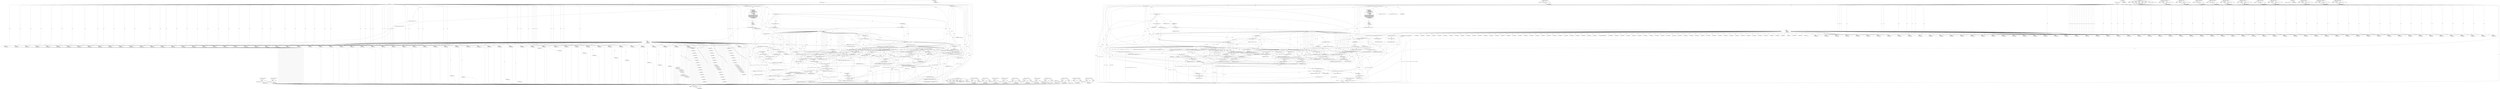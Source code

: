 digraph "&lt;operator&gt;.assignmentPlus" {
vulnerable_294 [label=<(METHOD,&lt;operator&gt;.addressOf)>];
vulnerable_295 [label=<(PARAM,p1)>];
vulnerable_296 [label=<(BLOCK,&lt;empty&gt;,&lt;empty&gt;)>];
vulnerable_297 [label=<(METHOD_RETURN,ANY)>];
vulnerable_316 [label=<(METHOD,&lt;operator&gt;.logicalNot)>];
vulnerable_317 [label=<(PARAM,p1)>];
vulnerable_318 [label=<(BLOCK,&lt;empty&gt;,&lt;empty&gt;)>];
vulnerable_319 [label=<(METHOD_RETURN,ANY)>];
vulnerable_6 [label=<(METHOD,&lt;global&gt;)<SUB>1</SUB>>];
vulnerable_7 [label=<(BLOCK,&lt;empty&gt;,&lt;empty&gt;)<SUB>1</SUB>>];
vulnerable_8 [label=<(METHOD,parse_scheme)<SUB>1</SUB>>];
vulnerable_9 [label=<(PARAM,struct parse_state *state)<SUB>1</SUB>>];
vulnerable_10 [label=<(BLOCK,{
	size_t mb;
	const char *tmp = state-&gt;ptr;

	...,{
	size_t mb;
	const char *tmp = state-&gt;ptr;

	...)<SUB>2</SUB>>];
vulnerable_11 [label="<(LOCAL,size_t mb: size_t)<SUB>3</SUB>>"];
vulnerable_12 [label="<(LOCAL,const char* tmp: char*)<SUB>4</SUB>>"];
vulnerable_13 [label=<(&lt;operator&gt;.assignment,*tmp = state-&gt;ptr)<SUB>4</SUB>>];
vulnerable_14 [label=<(IDENTIFIER,tmp,*tmp = state-&gt;ptr)<SUB>4</SUB>>];
vulnerable_15 [label=<(&lt;operator&gt;.indirectFieldAccess,state-&gt;ptr)<SUB>4</SUB>>];
vulnerable_16 [label=<(IDENTIFIER,state,*tmp = state-&gt;ptr)<SUB>4</SUB>>];
vulnerable_17 [label=<(FIELD_IDENTIFIER,ptr,ptr)<SUB>4</SUB>>];
vulnerable_18 [label="<(CONTROL_STRUCTURE,DO,do {
		switch (*state-&gt;ptr) {
		case ':':
			/* scheme delimiter */
			state-&gt;url.scheme = &amp;state-&gt;buffer[0];
			state-&gt;buffer[state-&gt;offset++] = 0;
			return ++state-&gt;ptr;

		case '0': case '1': case '2': case '3': case '4': case '5': case '6':
 		case '7': case '8': case '9':
 		case '+': case '-': case '.':
 			if (state-&gt;ptr == tmp) {
				return tmp;
 			}
 			/* no break */
 		case 'A': case 'B': case 'C': case 'D': case 'E': case 'F': case 'G':
		case 'H': case 'I': case 'J': case 'K': case 'L': case 'M': case 'N':
		case 'O': case 'P': case 'Q': case 'R': case 'S': case 'T': case 'U':
		case 'V': case 'W': case 'X': case 'Y': case 'Z':
		case 'a': case 'b': case 'c': case 'd': case 'e': case 'f': case 'g':
		case 'h': case 'i': case 'j': case 'k': case 'l': case 'm': case 'n':
		case 'o': case 'p': case 'q': case 'r': case 's': case 't': case 'u':
		case 'v': case 'w': case 'x': case 'y': case 'z':
			/* scheme part */
			state-&gt;buffer[state-&gt;offset++] = *state-&gt;ptr;
			break...)<SUB>6</SUB>>"];
vulnerable_19 [label="<(BLOCK,{
		switch (*state-&gt;ptr) {
		case ':':
			/* sc...,{
		switch (*state-&gt;ptr) {
		case ':':
			/* sc...)<SUB>6</SUB>>"];
vulnerable_20 [label=<(CONTROL_STRUCTURE,SWITCH,switch(*state-&gt;ptr))<SUB>7</SUB>>];
vulnerable_21 [label=<(&lt;operator&gt;.indirection,*state-&gt;ptr)<SUB>7</SUB>>];
vulnerable_22 [label=<(&lt;operator&gt;.indirectFieldAccess,state-&gt;ptr)<SUB>7</SUB>>];
vulnerable_23 [label=<(IDENTIFIER,state,switch(*state-&gt;ptr))<SUB>7</SUB>>];
vulnerable_24 [label=<(FIELD_IDENTIFIER,ptr,ptr)<SUB>7</SUB>>];
vulnerable_25 [label="<(BLOCK,{
		case ':':
			/* scheme delimiter */
			stat...,{
		case ':':
			/* scheme delimiter */
			stat...)<SUB>7</SUB>>"];
vulnerable_26 [label=<(JUMP_TARGET,case)<SUB>8</SUB>>];
vulnerable_27 [label="<(LITERAL,':',{
		case ':':
			/* scheme delimiter */
			stat...)<SUB>8</SUB>>"];
vulnerable_28 [label=<(&lt;operator&gt;.assignment,state-&gt;url.scheme = &amp;state-&gt;buffer[0])<SUB>10</SUB>>];
vulnerable_29 [label=<(&lt;operator&gt;.fieldAccess,state-&gt;url.scheme)<SUB>10</SUB>>];
vulnerable_30 [label=<(&lt;operator&gt;.indirectFieldAccess,state-&gt;url)<SUB>10</SUB>>];
vulnerable_31 [label=<(IDENTIFIER,state,state-&gt;url.scheme = &amp;state-&gt;buffer[0])<SUB>10</SUB>>];
vulnerable_32 [label=<(FIELD_IDENTIFIER,url,url)<SUB>10</SUB>>];
vulnerable_33 [label=<(FIELD_IDENTIFIER,scheme,scheme)<SUB>10</SUB>>];
vulnerable_34 [label=<(&lt;operator&gt;.addressOf,&amp;state-&gt;buffer[0])<SUB>10</SUB>>];
vulnerable_35 [label=<(&lt;operator&gt;.indirectIndexAccess,state-&gt;buffer[0])<SUB>10</SUB>>];
vulnerable_36 [label=<(&lt;operator&gt;.indirectFieldAccess,state-&gt;buffer)<SUB>10</SUB>>];
vulnerable_37 [label=<(IDENTIFIER,state,state-&gt;url.scheme = &amp;state-&gt;buffer[0])<SUB>10</SUB>>];
vulnerable_38 [label=<(FIELD_IDENTIFIER,buffer,buffer)<SUB>10</SUB>>];
vulnerable_39 [label=<(LITERAL,0,state-&gt;url.scheme = &amp;state-&gt;buffer[0])<SUB>10</SUB>>];
vulnerable_40 [label=<(&lt;operator&gt;.assignment,state-&gt;buffer[state-&gt;offset++] = 0)<SUB>11</SUB>>];
vulnerable_41 [label=<(&lt;operator&gt;.indirectIndexAccess,state-&gt;buffer[state-&gt;offset++])<SUB>11</SUB>>];
vulnerable_42 [label=<(&lt;operator&gt;.indirectFieldAccess,state-&gt;buffer)<SUB>11</SUB>>];
vulnerable_43 [label=<(IDENTIFIER,state,state-&gt;buffer[state-&gt;offset++] = 0)<SUB>11</SUB>>];
vulnerable_44 [label=<(FIELD_IDENTIFIER,buffer,buffer)<SUB>11</SUB>>];
vulnerable_45 [label=<(&lt;operator&gt;.postIncrement,state-&gt;offset++)<SUB>11</SUB>>];
vulnerable_46 [label=<(&lt;operator&gt;.indirectFieldAccess,state-&gt;offset)<SUB>11</SUB>>];
vulnerable_47 [label=<(IDENTIFIER,state,state-&gt;offset++)<SUB>11</SUB>>];
vulnerable_48 [label=<(FIELD_IDENTIFIER,offset,offset)<SUB>11</SUB>>];
vulnerable_49 [label=<(LITERAL,0,state-&gt;buffer[state-&gt;offset++] = 0)<SUB>11</SUB>>];
vulnerable_50 [label=<(RETURN,return ++state-&gt;ptr;,return ++state-&gt;ptr;)<SUB>12</SUB>>];
vulnerable_51 [label=<(&lt;operator&gt;.preIncrement,++state-&gt;ptr)<SUB>12</SUB>>];
vulnerable_52 [label=<(&lt;operator&gt;.indirectFieldAccess,state-&gt;ptr)<SUB>12</SUB>>];
vulnerable_53 [label=<(IDENTIFIER,state,++state-&gt;ptr)<SUB>12</SUB>>];
vulnerable_54 [label=<(FIELD_IDENTIFIER,ptr,ptr)<SUB>12</SUB>>];
vulnerable_55 [label=<(JUMP_TARGET,case)<SUB>14</SUB>>];
vulnerable_56 [label="<(LITERAL,'0',{
		case ':':
			/* scheme delimiter */
			stat...)<SUB>14</SUB>>"];
vulnerable_57 [label=<(JUMP_TARGET,case)<SUB>14</SUB>>];
vulnerable_58 [label="<(LITERAL,'1',{
		case ':':
			/* scheme delimiter */
			stat...)<SUB>14</SUB>>"];
vulnerable_59 [label=<(JUMP_TARGET,case)<SUB>14</SUB>>];
vulnerable_60 [label="<(LITERAL,'2',{
		case ':':
			/* scheme delimiter */
			stat...)<SUB>14</SUB>>"];
vulnerable_61 [label=<(JUMP_TARGET,case)<SUB>14</SUB>>];
vulnerable_62 [label="<(LITERAL,'3',{
		case ':':
			/* scheme delimiter */
			stat...)<SUB>14</SUB>>"];
vulnerable_63 [label=<(JUMP_TARGET,case)<SUB>14</SUB>>];
vulnerable_64 [label="<(LITERAL,'4',{
		case ':':
			/* scheme delimiter */
			stat...)<SUB>14</SUB>>"];
vulnerable_65 [label=<(JUMP_TARGET,case)<SUB>14</SUB>>];
vulnerable_66 [label="<(LITERAL,'5',{
		case ':':
			/* scheme delimiter */
			stat...)<SUB>14</SUB>>"];
vulnerable_67 [label=<(JUMP_TARGET,case)<SUB>14</SUB>>];
vulnerable_68 [label="<(LITERAL,'6',{
		case ':':
			/* scheme delimiter */
			stat...)<SUB>14</SUB>>"];
vulnerable_69 [label=<(JUMP_TARGET,case)<SUB>15</SUB>>];
vulnerable_70 [label="<(LITERAL,'7',{
		case ':':
			/* scheme delimiter */
			stat...)<SUB>15</SUB>>"];
vulnerable_71 [label=<(JUMP_TARGET,case)<SUB>15</SUB>>];
vulnerable_72 [label="<(LITERAL,'8',{
		case ':':
			/* scheme delimiter */
			stat...)<SUB>15</SUB>>"];
vulnerable_73 [label=<(JUMP_TARGET,case)<SUB>15</SUB>>];
vulnerable_74 [label="<(LITERAL,'9',{
		case ':':
			/* scheme delimiter */
			stat...)<SUB>15</SUB>>"];
vulnerable_75 [label=<(JUMP_TARGET,case)<SUB>16</SUB>>];
vulnerable_76 [label="<(LITERAL,'+',{
		case ':':
			/* scheme delimiter */
			stat...)<SUB>16</SUB>>"];
vulnerable_77 [label=<(JUMP_TARGET,case)<SUB>16</SUB>>];
vulnerable_78 [label="<(LITERAL,'-',{
		case ':':
			/* scheme delimiter */
			stat...)<SUB>16</SUB>>"];
vulnerable_79 [label=<(JUMP_TARGET,case)<SUB>16</SUB>>];
vulnerable_80 [label="<(LITERAL,'.',{
		case ':':
			/* scheme delimiter */
			stat...)<SUB>16</SUB>>"];
vulnerable_81 [label=<(CONTROL_STRUCTURE,IF,if (state-&gt;ptr == tmp))<SUB>17</SUB>>];
vulnerable_82 [label=<(&lt;operator&gt;.equals,state-&gt;ptr == tmp)<SUB>17</SUB>>];
vulnerable_83 [label=<(&lt;operator&gt;.indirectFieldAccess,state-&gt;ptr)<SUB>17</SUB>>];
vulnerable_84 [label=<(IDENTIFIER,state,state-&gt;ptr == tmp)<SUB>17</SUB>>];
vulnerable_85 [label=<(FIELD_IDENTIFIER,ptr,ptr)<SUB>17</SUB>>];
vulnerable_86 [label=<(IDENTIFIER,tmp,state-&gt;ptr == tmp)<SUB>17</SUB>>];
vulnerable_87 [label=<(BLOCK,{
				return tmp;
 			},{
				return tmp;
 			})<SUB>17</SUB>>];
vulnerable_88 [label=<(RETURN,return tmp;,return tmp;)<SUB>18</SUB>>];
vulnerable_89 [label=<(IDENTIFIER,tmp,return tmp;)<SUB>18</SUB>>];
vulnerable_90 [label=<(JUMP_TARGET,case)<SUB>21</SUB>>];
vulnerable_91 [label="<(LITERAL,'A',{
		case ':':
			/* scheme delimiter */
			stat...)<SUB>21</SUB>>"];
vulnerable_92 [label=<(JUMP_TARGET,case)<SUB>21</SUB>>];
vulnerable_93 [label="<(LITERAL,'B',{
		case ':':
			/* scheme delimiter */
			stat...)<SUB>21</SUB>>"];
vulnerable_94 [label=<(JUMP_TARGET,case)<SUB>21</SUB>>];
vulnerable_95 [label="<(LITERAL,'C',{
		case ':':
			/* scheme delimiter */
			stat...)<SUB>21</SUB>>"];
vulnerable_96 [label=<(JUMP_TARGET,case)<SUB>21</SUB>>];
vulnerable_97 [label="<(LITERAL,'D',{
		case ':':
			/* scheme delimiter */
			stat...)<SUB>21</SUB>>"];
vulnerable_98 [label=<(JUMP_TARGET,case)<SUB>21</SUB>>];
vulnerable_99 [label="<(LITERAL,'E',{
		case ':':
			/* scheme delimiter */
			stat...)<SUB>21</SUB>>"];
vulnerable_100 [label=<(JUMP_TARGET,case)<SUB>21</SUB>>];
vulnerable_101 [label="<(LITERAL,'F',{
		case ':':
			/* scheme delimiter */
			stat...)<SUB>21</SUB>>"];
vulnerable_102 [label=<(JUMP_TARGET,case)<SUB>21</SUB>>];
vulnerable_103 [label="<(LITERAL,'G',{
		case ':':
			/* scheme delimiter */
			stat...)<SUB>21</SUB>>"];
vulnerable_104 [label=<(JUMP_TARGET,case)<SUB>22</SUB>>];
vulnerable_105 [label="<(LITERAL,'H',{
		case ':':
			/* scheme delimiter */
			stat...)<SUB>22</SUB>>"];
vulnerable_106 [label=<(JUMP_TARGET,case)<SUB>22</SUB>>];
vulnerable_107 [label="<(LITERAL,'I',{
		case ':':
			/* scheme delimiter */
			stat...)<SUB>22</SUB>>"];
vulnerable_108 [label=<(JUMP_TARGET,case)<SUB>22</SUB>>];
vulnerable_109 [label="<(LITERAL,'J',{
		case ':':
			/* scheme delimiter */
			stat...)<SUB>22</SUB>>"];
vulnerable_110 [label=<(JUMP_TARGET,case)<SUB>22</SUB>>];
vulnerable_111 [label="<(LITERAL,'K',{
		case ':':
			/* scheme delimiter */
			stat...)<SUB>22</SUB>>"];
vulnerable_112 [label=<(JUMP_TARGET,case)<SUB>22</SUB>>];
vulnerable_113 [label="<(LITERAL,'L',{
		case ':':
			/* scheme delimiter */
			stat...)<SUB>22</SUB>>"];
vulnerable_114 [label=<(JUMP_TARGET,case)<SUB>22</SUB>>];
vulnerable_115 [label="<(LITERAL,'M',{
		case ':':
			/* scheme delimiter */
			stat...)<SUB>22</SUB>>"];
vulnerable_116 [label=<(JUMP_TARGET,case)<SUB>22</SUB>>];
vulnerable_117 [label="<(LITERAL,'N',{
		case ':':
			/* scheme delimiter */
			stat...)<SUB>22</SUB>>"];
vulnerable_118 [label=<(JUMP_TARGET,case)<SUB>23</SUB>>];
vulnerable_119 [label="<(LITERAL,'O',{
		case ':':
			/* scheme delimiter */
			stat...)<SUB>23</SUB>>"];
vulnerable_120 [label=<(JUMP_TARGET,case)<SUB>23</SUB>>];
vulnerable_121 [label="<(LITERAL,'P',{
		case ':':
			/* scheme delimiter */
			stat...)<SUB>23</SUB>>"];
vulnerable_122 [label=<(JUMP_TARGET,case)<SUB>23</SUB>>];
vulnerable_123 [label="<(LITERAL,'Q',{
		case ':':
			/* scheme delimiter */
			stat...)<SUB>23</SUB>>"];
vulnerable_124 [label=<(JUMP_TARGET,case)<SUB>23</SUB>>];
vulnerable_125 [label="<(LITERAL,'R',{
		case ':':
			/* scheme delimiter */
			stat...)<SUB>23</SUB>>"];
vulnerable_126 [label=<(JUMP_TARGET,case)<SUB>23</SUB>>];
vulnerable_127 [label="<(LITERAL,'S',{
		case ':':
			/* scheme delimiter */
			stat...)<SUB>23</SUB>>"];
vulnerable_128 [label=<(JUMP_TARGET,case)<SUB>23</SUB>>];
vulnerable_129 [label="<(LITERAL,'T',{
		case ':':
			/* scheme delimiter */
			stat...)<SUB>23</SUB>>"];
vulnerable_130 [label=<(JUMP_TARGET,case)<SUB>23</SUB>>];
vulnerable_131 [label="<(LITERAL,'U',{
		case ':':
			/* scheme delimiter */
			stat...)<SUB>23</SUB>>"];
vulnerable_132 [label=<(JUMP_TARGET,case)<SUB>24</SUB>>];
vulnerable_133 [label="<(LITERAL,'V',{
		case ':':
			/* scheme delimiter */
			stat...)<SUB>24</SUB>>"];
vulnerable_134 [label=<(JUMP_TARGET,case)<SUB>24</SUB>>];
vulnerable_135 [label="<(LITERAL,'W',{
		case ':':
			/* scheme delimiter */
			stat...)<SUB>24</SUB>>"];
vulnerable_136 [label=<(JUMP_TARGET,case)<SUB>24</SUB>>];
vulnerable_137 [label="<(LITERAL,'X',{
		case ':':
			/* scheme delimiter */
			stat...)<SUB>24</SUB>>"];
vulnerable_138 [label=<(JUMP_TARGET,case)<SUB>24</SUB>>];
vulnerable_139 [label="<(LITERAL,'Y',{
		case ':':
			/* scheme delimiter */
			stat...)<SUB>24</SUB>>"];
vulnerable_140 [label=<(JUMP_TARGET,case)<SUB>24</SUB>>];
vulnerable_141 [label="<(LITERAL,'Z',{
		case ':':
			/* scheme delimiter */
			stat...)<SUB>24</SUB>>"];
vulnerable_142 [label=<(JUMP_TARGET,case)<SUB>25</SUB>>];
vulnerable_143 [label="<(LITERAL,'a',{
		case ':':
			/* scheme delimiter */
			stat...)<SUB>25</SUB>>"];
vulnerable_144 [label=<(JUMP_TARGET,case)<SUB>25</SUB>>];
vulnerable_145 [label="<(LITERAL,'b',{
		case ':':
			/* scheme delimiter */
			stat...)<SUB>25</SUB>>"];
vulnerable_146 [label=<(JUMP_TARGET,case)<SUB>25</SUB>>];
vulnerable_147 [label="<(LITERAL,'c',{
		case ':':
			/* scheme delimiter */
			stat...)<SUB>25</SUB>>"];
vulnerable_148 [label=<(JUMP_TARGET,case)<SUB>25</SUB>>];
vulnerable_149 [label="<(LITERAL,'d',{
		case ':':
			/* scheme delimiter */
			stat...)<SUB>25</SUB>>"];
vulnerable_150 [label=<(JUMP_TARGET,case)<SUB>25</SUB>>];
vulnerable_151 [label="<(LITERAL,'e',{
		case ':':
			/* scheme delimiter */
			stat...)<SUB>25</SUB>>"];
vulnerable_152 [label=<(JUMP_TARGET,case)<SUB>25</SUB>>];
vulnerable_153 [label="<(LITERAL,'f',{
		case ':':
			/* scheme delimiter */
			stat...)<SUB>25</SUB>>"];
vulnerable_154 [label=<(JUMP_TARGET,case)<SUB>25</SUB>>];
vulnerable_155 [label="<(LITERAL,'g',{
		case ':':
			/* scheme delimiter */
			stat...)<SUB>25</SUB>>"];
vulnerable_156 [label=<(JUMP_TARGET,case)<SUB>26</SUB>>];
vulnerable_157 [label="<(LITERAL,'h',{
		case ':':
			/* scheme delimiter */
			stat...)<SUB>26</SUB>>"];
vulnerable_158 [label=<(JUMP_TARGET,case)<SUB>26</SUB>>];
vulnerable_159 [label="<(LITERAL,'i',{
		case ':':
			/* scheme delimiter */
			stat...)<SUB>26</SUB>>"];
vulnerable_160 [label=<(JUMP_TARGET,case)<SUB>26</SUB>>];
vulnerable_161 [label="<(LITERAL,'j',{
		case ':':
			/* scheme delimiter */
			stat...)<SUB>26</SUB>>"];
vulnerable_162 [label=<(JUMP_TARGET,case)<SUB>26</SUB>>];
vulnerable_163 [label="<(LITERAL,'k',{
		case ':':
			/* scheme delimiter */
			stat...)<SUB>26</SUB>>"];
vulnerable_164 [label=<(JUMP_TARGET,case)<SUB>26</SUB>>];
vulnerable_165 [label="<(LITERAL,'l',{
		case ':':
			/* scheme delimiter */
			stat...)<SUB>26</SUB>>"];
vulnerable_166 [label=<(JUMP_TARGET,case)<SUB>26</SUB>>];
vulnerable_167 [label="<(LITERAL,'m',{
		case ':':
			/* scheme delimiter */
			stat...)<SUB>26</SUB>>"];
vulnerable_168 [label=<(JUMP_TARGET,case)<SUB>26</SUB>>];
vulnerable_169 [label="<(LITERAL,'n',{
		case ':':
			/* scheme delimiter */
			stat...)<SUB>26</SUB>>"];
vulnerable_170 [label=<(JUMP_TARGET,case)<SUB>27</SUB>>];
vulnerable_171 [label="<(LITERAL,'o',{
		case ':':
			/* scheme delimiter */
			stat...)<SUB>27</SUB>>"];
vulnerable_172 [label=<(JUMP_TARGET,case)<SUB>27</SUB>>];
vulnerable_173 [label="<(LITERAL,'p',{
		case ':':
			/* scheme delimiter */
			stat...)<SUB>27</SUB>>"];
vulnerable_174 [label=<(JUMP_TARGET,case)<SUB>27</SUB>>];
vulnerable_175 [label="<(LITERAL,'q',{
		case ':':
			/* scheme delimiter */
			stat...)<SUB>27</SUB>>"];
vulnerable_176 [label=<(JUMP_TARGET,case)<SUB>27</SUB>>];
vulnerable_177 [label="<(LITERAL,'r',{
		case ':':
			/* scheme delimiter */
			stat...)<SUB>27</SUB>>"];
vulnerable_178 [label=<(JUMP_TARGET,case)<SUB>27</SUB>>];
vulnerable_179 [label="<(LITERAL,'s',{
		case ':':
			/* scheme delimiter */
			stat...)<SUB>27</SUB>>"];
vulnerable_180 [label=<(JUMP_TARGET,case)<SUB>27</SUB>>];
vulnerable_181 [label="<(LITERAL,'t',{
		case ':':
			/* scheme delimiter */
			stat...)<SUB>27</SUB>>"];
vulnerable_182 [label=<(JUMP_TARGET,case)<SUB>27</SUB>>];
vulnerable_183 [label="<(LITERAL,'u',{
		case ':':
			/* scheme delimiter */
			stat...)<SUB>27</SUB>>"];
vulnerable_184 [label=<(JUMP_TARGET,case)<SUB>28</SUB>>];
vulnerable_185 [label="<(LITERAL,'v',{
		case ':':
			/* scheme delimiter */
			stat...)<SUB>28</SUB>>"];
vulnerable_186 [label=<(JUMP_TARGET,case)<SUB>28</SUB>>];
vulnerable_187 [label="<(LITERAL,'w',{
		case ':':
			/* scheme delimiter */
			stat...)<SUB>28</SUB>>"];
vulnerable_188 [label=<(JUMP_TARGET,case)<SUB>28</SUB>>];
vulnerable_189 [label="<(LITERAL,'x',{
		case ':':
			/* scheme delimiter */
			stat...)<SUB>28</SUB>>"];
vulnerable_190 [label=<(JUMP_TARGET,case)<SUB>28</SUB>>];
vulnerable_191 [label="<(LITERAL,'y',{
		case ':':
			/* scheme delimiter */
			stat...)<SUB>28</SUB>>"];
vulnerable_192 [label=<(JUMP_TARGET,case)<SUB>28</SUB>>];
vulnerable_193 [label="<(LITERAL,'z',{
		case ':':
			/* scheme delimiter */
			stat...)<SUB>28</SUB>>"];
vulnerable_194 [label=<(&lt;operator&gt;.assignment,state-&gt;buffer[state-&gt;offset++] = *state-&gt;ptr)<SUB>30</SUB>>];
vulnerable_195 [label=<(&lt;operator&gt;.indirectIndexAccess,state-&gt;buffer[state-&gt;offset++])<SUB>30</SUB>>];
vulnerable_196 [label=<(&lt;operator&gt;.indirectFieldAccess,state-&gt;buffer)<SUB>30</SUB>>];
vulnerable_197 [label=<(IDENTIFIER,state,state-&gt;buffer[state-&gt;offset++] = *state-&gt;ptr)<SUB>30</SUB>>];
vulnerable_198 [label=<(FIELD_IDENTIFIER,buffer,buffer)<SUB>30</SUB>>];
vulnerable_199 [label=<(&lt;operator&gt;.postIncrement,state-&gt;offset++)<SUB>30</SUB>>];
vulnerable_200 [label=<(&lt;operator&gt;.indirectFieldAccess,state-&gt;offset)<SUB>30</SUB>>];
vulnerable_201 [label=<(IDENTIFIER,state,state-&gt;offset++)<SUB>30</SUB>>];
vulnerable_202 [label=<(FIELD_IDENTIFIER,offset,offset)<SUB>30</SUB>>];
vulnerable_203 [label=<(&lt;operator&gt;.indirection,*state-&gt;ptr)<SUB>30</SUB>>];
vulnerable_204 [label=<(&lt;operator&gt;.indirectFieldAccess,state-&gt;ptr)<SUB>30</SUB>>];
vulnerable_205 [label=<(IDENTIFIER,state,state-&gt;buffer[state-&gt;offset++] = *state-&gt;ptr)<SUB>30</SUB>>];
vulnerable_206 [label=<(FIELD_IDENTIFIER,ptr,ptr)<SUB>30</SUB>>];
vulnerable_207 [label=<(CONTROL_STRUCTURE,BREAK,break;)<SUB>31</SUB>>];
vulnerable_208 [label=<(JUMP_TARGET,default)<SUB>33</SUB>>];
vulnerable_209 [label=<(CONTROL_STRUCTURE,IF,if (!(mb = parse_mb(state, PARSE_SCHEME, state-&gt;ptr, state-&gt;end, tmp, 1))))<SUB>34</SUB>>];
vulnerable_210 [label=<(&lt;operator&gt;.logicalNot,!(mb = parse_mb(state, PARSE_SCHEME, state-&gt;ptr...)<SUB>34</SUB>>];
vulnerable_211 [label=<(&lt;operator&gt;.assignment,mb = parse_mb(state, PARSE_SCHEME, state-&gt;ptr, ...)<SUB>34</SUB>>];
vulnerable_212 [label=<(IDENTIFIER,mb,mb = parse_mb(state, PARSE_SCHEME, state-&gt;ptr, ...)<SUB>34</SUB>>];
vulnerable_213 [label=<(parse_mb,parse_mb(state, PARSE_SCHEME, state-&gt;ptr, state...)<SUB>34</SUB>>];
vulnerable_214 [label=<(IDENTIFIER,state,parse_mb(state, PARSE_SCHEME, state-&gt;ptr, state...)<SUB>34</SUB>>];
vulnerable_215 [label=<(IDENTIFIER,PARSE_SCHEME,parse_mb(state, PARSE_SCHEME, state-&gt;ptr, state...)<SUB>34</SUB>>];
vulnerable_216 [label=<(&lt;operator&gt;.indirectFieldAccess,state-&gt;ptr)<SUB>34</SUB>>];
vulnerable_217 [label=<(IDENTIFIER,state,parse_mb(state, PARSE_SCHEME, state-&gt;ptr, state...)<SUB>34</SUB>>];
vulnerable_218 [label=<(FIELD_IDENTIFIER,ptr,ptr)<SUB>34</SUB>>];
vulnerable_219 [label=<(&lt;operator&gt;.indirectFieldAccess,state-&gt;end)<SUB>34</SUB>>];
vulnerable_220 [label=<(IDENTIFIER,state,parse_mb(state, PARSE_SCHEME, state-&gt;ptr, state...)<SUB>34</SUB>>];
vulnerable_221 [label=<(FIELD_IDENTIFIER,end,end)<SUB>34</SUB>>];
vulnerable_222 [label=<(IDENTIFIER,tmp,parse_mb(state, PARSE_SCHEME, state-&gt;ptr, state...)<SUB>34</SUB>>];
vulnerable_223 [label=<(LITERAL,1,parse_mb(state, PARSE_SCHEME, state-&gt;ptr, state...)<SUB>34</SUB>>];
vulnerable_224 [label=<(BLOCK,{
				/* soft fail; parse path next */
				retu...,{
				/* soft fail; parse path next */
				retu...)<SUB>34</SUB>>];
vulnerable_225 [label=<(RETURN,return tmp;,return tmp;)<SUB>36</SUB>>];
vulnerable_226 [label=<(IDENTIFIER,tmp,return tmp;)<SUB>36</SUB>>];
vulnerable_227 [label=<(&lt;operator&gt;.assignmentPlus,state-&gt;ptr += mb - 1)<SUB>38</SUB>>];
vulnerable_228 [label=<(&lt;operator&gt;.indirectFieldAccess,state-&gt;ptr)<SUB>38</SUB>>];
vulnerable_229 [label=<(IDENTIFIER,state,state-&gt;ptr += mb - 1)<SUB>38</SUB>>];
vulnerable_230 [label=<(FIELD_IDENTIFIER,ptr,ptr)<SUB>38</SUB>>];
vulnerable_231 [label=<(&lt;operator&gt;.subtraction,mb - 1)<SUB>38</SUB>>];
vulnerable_232 [label=<(IDENTIFIER,mb,mb - 1)<SUB>38</SUB>>];
vulnerable_233 [label=<(LITERAL,1,mb - 1)<SUB>38</SUB>>];
vulnerable_234 [label=<(&lt;operator&gt;.notEquals,++state-&gt;ptr != state-&gt;end)<SUB>40</SUB>>];
vulnerable_235 [label=<(&lt;operator&gt;.preIncrement,++state-&gt;ptr)<SUB>40</SUB>>];
vulnerable_236 [label=<(&lt;operator&gt;.indirectFieldAccess,state-&gt;ptr)<SUB>40</SUB>>];
vulnerable_237 [label=<(IDENTIFIER,state,++state-&gt;ptr)<SUB>40</SUB>>];
vulnerable_238 [label=<(FIELD_IDENTIFIER,ptr,ptr)<SUB>40</SUB>>];
vulnerable_239 [label=<(&lt;operator&gt;.indirectFieldAccess,state-&gt;end)<SUB>40</SUB>>];
vulnerable_240 [label=<(IDENTIFIER,state,++state-&gt;ptr != state-&gt;end)<SUB>40</SUB>>];
vulnerable_241 [label=<(FIELD_IDENTIFIER,end,end)<SUB>40</SUB>>];
vulnerable_242 [label=<(RETURN,return state-&gt;ptr = tmp;,return state-&gt;ptr = tmp;)<SUB>42</SUB>>];
vulnerable_243 [label=<(&lt;operator&gt;.assignment,state-&gt;ptr = tmp)<SUB>42</SUB>>];
vulnerable_244 [label=<(&lt;operator&gt;.indirectFieldAccess,state-&gt;ptr)<SUB>42</SUB>>];
vulnerable_245 [label=<(IDENTIFIER,state,state-&gt;ptr = tmp)<SUB>42</SUB>>];
vulnerable_246 [label=<(FIELD_IDENTIFIER,ptr,ptr)<SUB>42</SUB>>];
vulnerable_247 [label=<(IDENTIFIER,tmp,state-&gt;ptr = tmp)<SUB>42</SUB>>];
vulnerable_248 [label=<(METHOD_RETURN,const char*)<SUB>1</SUB>>];
vulnerable_250 [label=<(METHOD_RETURN,ANY)<SUB>1</SUB>>];
vulnerable_320 [label=<(METHOD,parse_mb)>];
vulnerable_321 [label=<(PARAM,p1)>];
vulnerable_322 [label=<(PARAM,p2)>];
vulnerable_323 [label=<(PARAM,p3)>];
vulnerable_324 [label=<(PARAM,p4)>];
vulnerable_325 [label=<(PARAM,p5)>];
vulnerable_326 [label=<(PARAM,p6)>];
vulnerable_327 [label=<(BLOCK,&lt;empty&gt;,&lt;empty&gt;)>];
vulnerable_328 [label=<(METHOD_RETURN,ANY)>];
vulnerable_280 [label=<(METHOD,&lt;operator&gt;.indirectFieldAccess)>];
vulnerable_281 [label=<(PARAM,p1)>];
vulnerable_282 [label=<(PARAM,p2)>];
vulnerable_283 [label=<(BLOCK,&lt;empty&gt;,&lt;empty&gt;)>];
vulnerable_284 [label=<(METHOD_RETURN,ANY)>];
vulnerable_311 [label=<(METHOD,&lt;operator&gt;.equals)>];
vulnerable_312 [label=<(PARAM,p1)>];
vulnerable_313 [label=<(PARAM,p2)>];
vulnerable_314 [label=<(BLOCK,&lt;empty&gt;,&lt;empty&gt;)>];
vulnerable_315 [label=<(METHOD_RETURN,ANY)>];
vulnerable_307 [label=<(METHOD,&lt;operator&gt;.preIncrement)>];
vulnerable_308 [label=<(PARAM,p1)>];
vulnerable_309 [label=<(BLOCK,&lt;empty&gt;,&lt;empty&gt;)>];
vulnerable_310 [label=<(METHOD_RETURN,ANY)>];
vulnerable_303 [label=<(METHOD,&lt;operator&gt;.postIncrement)>];
vulnerable_304 [label=<(PARAM,p1)>];
vulnerable_305 [label=<(BLOCK,&lt;empty&gt;,&lt;empty&gt;)>];
vulnerable_306 [label=<(METHOD_RETURN,ANY)>];
vulnerable_289 [label=<(METHOD,&lt;operator&gt;.fieldAccess)>];
vulnerable_290 [label=<(PARAM,p1)>];
vulnerable_291 [label=<(PARAM,p2)>];
vulnerable_292 [label=<(BLOCK,&lt;empty&gt;,&lt;empty&gt;)>];
vulnerable_293 [label=<(METHOD_RETURN,ANY)>];
vulnerable_334 [label=<(METHOD,&lt;operator&gt;.subtraction)>];
vulnerable_335 [label=<(PARAM,p1)>];
vulnerable_336 [label=<(PARAM,p2)>];
vulnerable_337 [label=<(BLOCK,&lt;empty&gt;,&lt;empty&gt;)>];
vulnerable_338 [label=<(METHOD_RETURN,ANY)>];
vulnerable_285 [label=<(METHOD,&lt;operator&gt;.indirection)>];
vulnerable_286 [label=<(PARAM,p1)>];
vulnerable_287 [label=<(BLOCK,&lt;empty&gt;,&lt;empty&gt;)>];
vulnerable_288 [label=<(METHOD_RETURN,ANY)>];
vulnerable_275 [label=<(METHOD,&lt;operator&gt;.assignment)>];
vulnerable_276 [label=<(PARAM,p1)>];
vulnerable_277 [label=<(PARAM,p2)>];
vulnerable_278 [label=<(BLOCK,&lt;empty&gt;,&lt;empty&gt;)>];
vulnerable_279 [label=<(METHOD_RETURN,ANY)>];
vulnerable_269 [label=<(METHOD,&lt;global&gt;)<SUB>1</SUB>>];
vulnerable_270 [label=<(BLOCK,&lt;empty&gt;,&lt;empty&gt;)>];
vulnerable_271 [label=<(METHOD_RETURN,ANY)>];
vulnerable_339 [label=<(METHOD,&lt;operator&gt;.notEquals)>];
vulnerable_340 [label=<(PARAM,p1)>];
vulnerable_341 [label=<(PARAM,p2)>];
vulnerable_342 [label=<(BLOCK,&lt;empty&gt;,&lt;empty&gt;)>];
vulnerable_343 [label=<(METHOD_RETURN,ANY)>];
vulnerable_298 [label=<(METHOD,&lt;operator&gt;.indirectIndexAccess)>];
vulnerable_299 [label=<(PARAM,p1)>];
vulnerable_300 [label=<(PARAM,p2)>];
vulnerable_301 [label=<(BLOCK,&lt;empty&gt;,&lt;empty&gt;)>];
vulnerable_302 [label=<(METHOD_RETURN,ANY)>];
vulnerable_329 [label=<(METHOD,&lt;operator&gt;.assignmentPlus)>];
vulnerable_330 [label=<(PARAM,p1)>];
vulnerable_331 [label=<(PARAM,p2)>];
vulnerable_332 [label=<(BLOCK,&lt;empty&gt;,&lt;empty&gt;)>];
vulnerable_333 [label=<(METHOD_RETURN,ANY)>];
fixed_298 [label=<(METHOD,&lt;operator&gt;.addressOf)>];
fixed_299 [label=<(PARAM,p1)>];
fixed_300 [label=<(BLOCK,&lt;empty&gt;,&lt;empty&gt;)>];
fixed_301 [label=<(METHOD_RETURN,ANY)>];
fixed_320 [label=<(METHOD,&lt;operator&gt;.logicalNot)>];
fixed_321 [label=<(PARAM,p1)>];
fixed_322 [label=<(BLOCK,&lt;empty&gt;,&lt;empty&gt;)>];
fixed_323 [label=<(METHOD_RETURN,ANY)>];
fixed_6 [label=<(METHOD,&lt;global&gt;)<SUB>1</SUB>>];
fixed_7 [label=<(BLOCK,&lt;empty&gt;,&lt;empty&gt;)<SUB>1</SUB>>];
fixed_8 [label=<(METHOD,parse_scheme)<SUB>1</SUB>>];
fixed_9 [label=<(PARAM,struct parse_state *state)<SUB>1</SUB>>];
fixed_10 [label=<(BLOCK,{
	size_t mb;
	const char *tmp = state-&gt;ptr;

	...,{
	size_t mb;
	const char *tmp = state-&gt;ptr;

	...)<SUB>2</SUB>>];
fixed_11 [label="<(LOCAL,size_t mb: size_t)<SUB>3</SUB>>"];
fixed_12 [label="<(LOCAL,const char* tmp: char*)<SUB>4</SUB>>"];
fixed_13 [label=<(&lt;operator&gt;.assignment,*tmp = state-&gt;ptr)<SUB>4</SUB>>];
fixed_14 [label=<(IDENTIFIER,tmp,*tmp = state-&gt;ptr)<SUB>4</SUB>>];
fixed_15 [label=<(&lt;operator&gt;.indirectFieldAccess,state-&gt;ptr)<SUB>4</SUB>>];
fixed_16 [label=<(IDENTIFIER,state,*tmp = state-&gt;ptr)<SUB>4</SUB>>];
fixed_17 [label=<(FIELD_IDENTIFIER,ptr,ptr)<SUB>4</SUB>>];
fixed_18 [label="<(CONTROL_STRUCTURE,DO,do {
		switch (*state-&gt;ptr) {
		case ':':
			/* scheme delimiter */
			state-&gt;url.scheme = &amp;state-&gt;buffer[0];
			state-&gt;buffer[state-&gt;offset++] = 0;
			return ++state-&gt;ptr;

		case '0': case '1': case '2': case '3': case '4': case '5': case '6':
 		case '7': case '8': case '9':
 		case '+': case '-': case '.':
 			if (state-&gt;ptr == tmp) {
				goto softfail;
 			}
 			/* no break */
 		case 'A': case 'B': case 'C': case 'D': case 'E': case 'F': case 'G':
		case 'H': case 'I': case 'J': case 'K': case 'L': case 'M': case 'N':
		case 'O': case 'P': case 'Q': case 'R': case 'S': case 'T': case 'U':
		case 'V': case 'W': case 'X': case 'Y': case 'Z':
		case 'a': case 'b': case 'c': case 'd': case 'e': case 'f': case 'g':
		case 'h': case 'i': case 'j': case 'k': case 'l': case 'm': case 'n':
		case 'o': case 'p': case 'q': case 'r': case 's': case 't': case 'u':
		case 'v': case 'w': case 'x': case 'y': case 'z':
			/* scheme part */
			state-&gt;buffer[state-&gt;offset++] = *state-&gt;ptr;
			br...)<SUB>6</SUB>>"];
fixed_19 [label="<(BLOCK,{
		switch (*state-&gt;ptr) {
		case ':':
			/* sc...,{
		switch (*state-&gt;ptr) {
		case ':':
			/* sc...)<SUB>6</SUB>>"];
fixed_20 [label=<(CONTROL_STRUCTURE,SWITCH,switch(*state-&gt;ptr))<SUB>7</SUB>>];
fixed_21 [label=<(&lt;operator&gt;.indirection,*state-&gt;ptr)<SUB>7</SUB>>];
fixed_22 [label=<(&lt;operator&gt;.indirectFieldAccess,state-&gt;ptr)<SUB>7</SUB>>];
fixed_23 [label=<(IDENTIFIER,state,switch(*state-&gt;ptr))<SUB>7</SUB>>];
fixed_24 [label=<(FIELD_IDENTIFIER,ptr,ptr)<SUB>7</SUB>>];
fixed_25 [label="<(BLOCK,{
		case ':':
			/* scheme delimiter */
			stat...,{
		case ':':
			/* scheme delimiter */
			stat...)<SUB>7</SUB>>"];
fixed_26 [label=<(JUMP_TARGET,case)<SUB>8</SUB>>];
fixed_27 [label="<(LITERAL,':',{
		case ':':
			/* scheme delimiter */
			stat...)<SUB>8</SUB>>"];
fixed_28 [label=<(&lt;operator&gt;.assignment,state-&gt;url.scheme = &amp;state-&gt;buffer[0])<SUB>10</SUB>>];
fixed_29 [label=<(&lt;operator&gt;.fieldAccess,state-&gt;url.scheme)<SUB>10</SUB>>];
fixed_30 [label=<(&lt;operator&gt;.indirectFieldAccess,state-&gt;url)<SUB>10</SUB>>];
fixed_31 [label=<(IDENTIFIER,state,state-&gt;url.scheme = &amp;state-&gt;buffer[0])<SUB>10</SUB>>];
fixed_32 [label=<(FIELD_IDENTIFIER,url,url)<SUB>10</SUB>>];
fixed_33 [label=<(FIELD_IDENTIFIER,scheme,scheme)<SUB>10</SUB>>];
fixed_34 [label=<(&lt;operator&gt;.addressOf,&amp;state-&gt;buffer[0])<SUB>10</SUB>>];
fixed_35 [label=<(&lt;operator&gt;.indirectIndexAccess,state-&gt;buffer[0])<SUB>10</SUB>>];
fixed_36 [label=<(&lt;operator&gt;.indirectFieldAccess,state-&gt;buffer)<SUB>10</SUB>>];
fixed_37 [label=<(IDENTIFIER,state,state-&gt;url.scheme = &amp;state-&gt;buffer[0])<SUB>10</SUB>>];
fixed_38 [label=<(FIELD_IDENTIFIER,buffer,buffer)<SUB>10</SUB>>];
fixed_39 [label=<(LITERAL,0,state-&gt;url.scheme = &amp;state-&gt;buffer[0])<SUB>10</SUB>>];
fixed_40 [label=<(&lt;operator&gt;.assignment,state-&gt;buffer[state-&gt;offset++] = 0)<SUB>11</SUB>>];
fixed_41 [label=<(&lt;operator&gt;.indirectIndexAccess,state-&gt;buffer[state-&gt;offset++])<SUB>11</SUB>>];
fixed_42 [label=<(&lt;operator&gt;.indirectFieldAccess,state-&gt;buffer)<SUB>11</SUB>>];
fixed_43 [label=<(IDENTIFIER,state,state-&gt;buffer[state-&gt;offset++] = 0)<SUB>11</SUB>>];
fixed_44 [label=<(FIELD_IDENTIFIER,buffer,buffer)<SUB>11</SUB>>];
fixed_45 [label=<(&lt;operator&gt;.postIncrement,state-&gt;offset++)<SUB>11</SUB>>];
fixed_46 [label=<(&lt;operator&gt;.indirectFieldAccess,state-&gt;offset)<SUB>11</SUB>>];
fixed_47 [label=<(IDENTIFIER,state,state-&gt;offset++)<SUB>11</SUB>>];
fixed_48 [label=<(FIELD_IDENTIFIER,offset,offset)<SUB>11</SUB>>];
fixed_49 [label=<(LITERAL,0,state-&gt;buffer[state-&gt;offset++] = 0)<SUB>11</SUB>>];
fixed_50 [label=<(RETURN,return ++state-&gt;ptr;,return ++state-&gt;ptr;)<SUB>12</SUB>>];
fixed_51 [label=<(&lt;operator&gt;.preIncrement,++state-&gt;ptr)<SUB>12</SUB>>];
fixed_52 [label=<(&lt;operator&gt;.indirectFieldAccess,state-&gt;ptr)<SUB>12</SUB>>];
fixed_53 [label=<(IDENTIFIER,state,++state-&gt;ptr)<SUB>12</SUB>>];
fixed_54 [label=<(FIELD_IDENTIFIER,ptr,ptr)<SUB>12</SUB>>];
fixed_55 [label=<(JUMP_TARGET,case)<SUB>14</SUB>>];
fixed_56 [label="<(LITERAL,'0',{
		case ':':
			/* scheme delimiter */
			stat...)<SUB>14</SUB>>"];
fixed_57 [label=<(JUMP_TARGET,case)<SUB>14</SUB>>];
fixed_58 [label="<(LITERAL,'1',{
		case ':':
			/* scheme delimiter */
			stat...)<SUB>14</SUB>>"];
fixed_59 [label=<(JUMP_TARGET,case)<SUB>14</SUB>>];
fixed_60 [label="<(LITERAL,'2',{
		case ':':
			/* scheme delimiter */
			stat...)<SUB>14</SUB>>"];
fixed_61 [label=<(JUMP_TARGET,case)<SUB>14</SUB>>];
fixed_62 [label="<(LITERAL,'3',{
		case ':':
			/* scheme delimiter */
			stat...)<SUB>14</SUB>>"];
fixed_63 [label=<(JUMP_TARGET,case)<SUB>14</SUB>>];
fixed_64 [label="<(LITERAL,'4',{
		case ':':
			/* scheme delimiter */
			stat...)<SUB>14</SUB>>"];
fixed_65 [label=<(JUMP_TARGET,case)<SUB>14</SUB>>];
fixed_66 [label="<(LITERAL,'5',{
		case ':':
			/* scheme delimiter */
			stat...)<SUB>14</SUB>>"];
fixed_67 [label=<(JUMP_TARGET,case)<SUB>14</SUB>>];
fixed_68 [label="<(LITERAL,'6',{
		case ':':
			/* scheme delimiter */
			stat...)<SUB>14</SUB>>"];
fixed_69 [label=<(JUMP_TARGET,case)<SUB>15</SUB>>];
fixed_70 [label="<(LITERAL,'7',{
		case ':':
			/* scheme delimiter */
			stat...)<SUB>15</SUB>>"];
fixed_71 [label=<(JUMP_TARGET,case)<SUB>15</SUB>>];
fixed_72 [label="<(LITERAL,'8',{
		case ':':
			/* scheme delimiter */
			stat...)<SUB>15</SUB>>"];
fixed_73 [label=<(JUMP_TARGET,case)<SUB>15</SUB>>];
fixed_74 [label="<(LITERAL,'9',{
		case ':':
			/* scheme delimiter */
			stat...)<SUB>15</SUB>>"];
fixed_75 [label=<(JUMP_TARGET,case)<SUB>16</SUB>>];
fixed_76 [label="<(LITERAL,'+',{
		case ':':
			/* scheme delimiter */
			stat...)<SUB>16</SUB>>"];
fixed_77 [label=<(JUMP_TARGET,case)<SUB>16</SUB>>];
fixed_78 [label="<(LITERAL,'-',{
		case ':':
			/* scheme delimiter */
			stat...)<SUB>16</SUB>>"];
fixed_79 [label=<(JUMP_TARGET,case)<SUB>16</SUB>>];
fixed_80 [label="<(LITERAL,'.',{
		case ':':
			/* scheme delimiter */
			stat...)<SUB>16</SUB>>"];
fixed_81 [label=<(CONTROL_STRUCTURE,IF,if (state-&gt;ptr == tmp))<SUB>17</SUB>>];
fixed_82 [label=<(&lt;operator&gt;.equals,state-&gt;ptr == tmp)<SUB>17</SUB>>];
fixed_83 [label=<(&lt;operator&gt;.indirectFieldAccess,state-&gt;ptr)<SUB>17</SUB>>];
fixed_84 [label=<(IDENTIFIER,state,state-&gt;ptr == tmp)<SUB>17</SUB>>];
fixed_85 [label=<(FIELD_IDENTIFIER,ptr,ptr)<SUB>17</SUB>>];
fixed_86 [label=<(IDENTIFIER,tmp,state-&gt;ptr == tmp)<SUB>17</SUB>>];
fixed_87 [label=<(BLOCK,{
				goto softfail;
 			},{
				goto softfail;
 			})<SUB>17</SUB>>];
fixed_88 [label=<(CONTROL_STRUCTURE,GOTO,goto softfail;)<SUB>18</SUB>>];
fixed_89 [label=<(JUMP_TARGET,case)<SUB>21</SUB>>];
fixed_90 [label="<(LITERAL,'A',{
		case ':':
			/* scheme delimiter */
			stat...)<SUB>21</SUB>>"];
fixed_91 [label=<(JUMP_TARGET,case)<SUB>21</SUB>>];
fixed_92 [label="<(LITERAL,'B',{
		case ':':
			/* scheme delimiter */
			stat...)<SUB>21</SUB>>"];
fixed_93 [label=<(JUMP_TARGET,case)<SUB>21</SUB>>];
fixed_94 [label="<(LITERAL,'C',{
		case ':':
			/* scheme delimiter */
			stat...)<SUB>21</SUB>>"];
fixed_95 [label=<(JUMP_TARGET,case)<SUB>21</SUB>>];
fixed_96 [label="<(LITERAL,'D',{
		case ':':
			/* scheme delimiter */
			stat...)<SUB>21</SUB>>"];
fixed_97 [label=<(JUMP_TARGET,case)<SUB>21</SUB>>];
fixed_98 [label="<(LITERAL,'E',{
		case ':':
			/* scheme delimiter */
			stat...)<SUB>21</SUB>>"];
fixed_99 [label=<(JUMP_TARGET,case)<SUB>21</SUB>>];
fixed_100 [label="<(LITERAL,'F',{
		case ':':
			/* scheme delimiter */
			stat...)<SUB>21</SUB>>"];
fixed_101 [label=<(JUMP_TARGET,case)<SUB>21</SUB>>];
fixed_102 [label="<(LITERAL,'G',{
		case ':':
			/* scheme delimiter */
			stat...)<SUB>21</SUB>>"];
fixed_103 [label=<(JUMP_TARGET,case)<SUB>22</SUB>>];
fixed_104 [label="<(LITERAL,'H',{
		case ':':
			/* scheme delimiter */
			stat...)<SUB>22</SUB>>"];
fixed_105 [label=<(JUMP_TARGET,case)<SUB>22</SUB>>];
fixed_106 [label="<(LITERAL,'I',{
		case ':':
			/* scheme delimiter */
			stat...)<SUB>22</SUB>>"];
fixed_107 [label=<(JUMP_TARGET,case)<SUB>22</SUB>>];
fixed_108 [label="<(LITERAL,'J',{
		case ':':
			/* scheme delimiter */
			stat...)<SUB>22</SUB>>"];
fixed_109 [label=<(JUMP_TARGET,case)<SUB>22</SUB>>];
fixed_110 [label="<(LITERAL,'K',{
		case ':':
			/* scheme delimiter */
			stat...)<SUB>22</SUB>>"];
fixed_111 [label=<(JUMP_TARGET,case)<SUB>22</SUB>>];
fixed_112 [label="<(LITERAL,'L',{
		case ':':
			/* scheme delimiter */
			stat...)<SUB>22</SUB>>"];
fixed_113 [label=<(JUMP_TARGET,case)<SUB>22</SUB>>];
fixed_114 [label="<(LITERAL,'M',{
		case ':':
			/* scheme delimiter */
			stat...)<SUB>22</SUB>>"];
fixed_115 [label=<(JUMP_TARGET,case)<SUB>22</SUB>>];
fixed_116 [label="<(LITERAL,'N',{
		case ':':
			/* scheme delimiter */
			stat...)<SUB>22</SUB>>"];
fixed_117 [label=<(JUMP_TARGET,case)<SUB>23</SUB>>];
fixed_118 [label="<(LITERAL,'O',{
		case ':':
			/* scheme delimiter */
			stat...)<SUB>23</SUB>>"];
fixed_119 [label=<(JUMP_TARGET,case)<SUB>23</SUB>>];
fixed_120 [label="<(LITERAL,'P',{
		case ':':
			/* scheme delimiter */
			stat...)<SUB>23</SUB>>"];
fixed_121 [label=<(JUMP_TARGET,case)<SUB>23</SUB>>];
fixed_122 [label="<(LITERAL,'Q',{
		case ':':
			/* scheme delimiter */
			stat...)<SUB>23</SUB>>"];
fixed_123 [label=<(JUMP_TARGET,case)<SUB>23</SUB>>];
fixed_124 [label="<(LITERAL,'R',{
		case ':':
			/* scheme delimiter */
			stat...)<SUB>23</SUB>>"];
fixed_125 [label=<(JUMP_TARGET,case)<SUB>23</SUB>>];
fixed_126 [label="<(LITERAL,'S',{
		case ':':
			/* scheme delimiter */
			stat...)<SUB>23</SUB>>"];
fixed_127 [label=<(JUMP_TARGET,case)<SUB>23</SUB>>];
fixed_128 [label="<(LITERAL,'T',{
		case ':':
			/* scheme delimiter */
			stat...)<SUB>23</SUB>>"];
fixed_129 [label=<(JUMP_TARGET,case)<SUB>23</SUB>>];
fixed_130 [label="<(LITERAL,'U',{
		case ':':
			/* scheme delimiter */
			stat...)<SUB>23</SUB>>"];
fixed_131 [label=<(JUMP_TARGET,case)<SUB>24</SUB>>];
fixed_132 [label="<(LITERAL,'V',{
		case ':':
			/* scheme delimiter */
			stat...)<SUB>24</SUB>>"];
fixed_133 [label=<(JUMP_TARGET,case)<SUB>24</SUB>>];
fixed_134 [label="<(LITERAL,'W',{
		case ':':
			/* scheme delimiter */
			stat...)<SUB>24</SUB>>"];
fixed_135 [label=<(JUMP_TARGET,case)<SUB>24</SUB>>];
fixed_136 [label="<(LITERAL,'X',{
		case ':':
			/* scheme delimiter */
			stat...)<SUB>24</SUB>>"];
fixed_137 [label=<(JUMP_TARGET,case)<SUB>24</SUB>>];
fixed_138 [label="<(LITERAL,'Y',{
		case ':':
			/* scheme delimiter */
			stat...)<SUB>24</SUB>>"];
fixed_139 [label=<(JUMP_TARGET,case)<SUB>24</SUB>>];
fixed_140 [label="<(LITERAL,'Z',{
		case ':':
			/* scheme delimiter */
			stat...)<SUB>24</SUB>>"];
fixed_141 [label=<(JUMP_TARGET,case)<SUB>25</SUB>>];
fixed_142 [label="<(LITERAL,'a',{
		case ':':
			/* scheme delimiter */
			stat...)<SUB>25</SUB>>"];
fixed_143 [label=<(JUMP_TARGET,case)<SUB>25</SUB>>];
fixed_144 [label="<(LITERAL,'b',{
		case ':':
			/* scheme delimiter */
			stat...)<SUB>25</SUB>>"];
fixed_145 [label=<(JUMP_TARGET,case)<SUB>25</SUB>>];
fixed_146 [label="<(LITERAL,'c',{
		case ':':
			/* scheme delimiter */
			stat...)<SUB>25</SUB>>"];
fixed_147 [label=<(JUMP_TARGET,case)<SUB>25</SUB>>];
fixed_148 [label="<(LITERAL,'d',{
		case ':':
			/* scheme delimiter */
			stat...)<SUB>25</SUB>>"];
fixed_149 [label=<(JUMP_TARGET,case)<SUB>25</SUB>>];
fixed_150 [label="<(LITERAL,'e',{
		case ':':
			/* scheme delimiter */
			stat...)<SUB>25</SUB>>"];
fixed_151 [label=<(JUMP_TARGET,case)<SUB>25</SUB>>];
fixed_152 [label="<(LITERAL,'f',{
		case ':':
			/* scheme delimiter */
			stat...)<SUB>25</SUB>>"];
fixed_153 [label=<(JUMP_TARGET,case)<SUB>25</SUB>>];
fixed_154 [label="<(LITERAL,'g',{
		case ':':
			/* scheme delimiter */
			stat...)<SUB>25</SUB>>"];
fixed_155 [label=<(JUMP_TARGET,case)<SUB>26</SUB>>];
fixed_156 [label="<(LITERAL,'h',{
		case ':':
			/* scheme delimiter */
			stat...)<SUB>26</SUB>>"];
fixed_157 [label=<(JUMP_TARGET,case)<SUB>26</SUB>>];
fixed_158 [label="<(LITERAL,'i',{
		case ':':
			/* scheme delimiter */
			stat...)<SUB>26</SUB>>"];
fixed_159 [label=<(JUMP_TARGET,case)<SUB>26</SUB>>];
fixed_160 [label="<(LITERAL,'j',{
		case ':':
			/* scheme delimiter */
			stat...)<SUB>26</SUB>>"];
fixed_161 [label=<(JUMP_TARGET,case)<SUB>26</SUB>>];
fixed_162 [label="<(LITERAL,'k',{
		case ':':
			/* scheme delimiter */
			stat...)<SUB>26</SUB>>"];
fixed_163 [label=<(JUMP_TARGET,case)<SUB>26</SUB>>];
fixed_164 [label="<(LITERAL,'l',{
		case ':':
			/* scheme delimiter */
			stat...)<SUB>26</SUB>>"];
fixed_165 [label=<(JUMP_TARGET,case)<SUB>26</SUB>>];
fixed_166 [label="<(LITERAL,'m',{
		case ':':
			/* scheme delimiter */
			stat...)<SUB>26</SUB>>"];
fixed_167 [label=<(JUMP_TARGET,case)<SUB>26</SUB>>];
fixed_168 [label="<(LITERAL,'n',{
		case ':':
			/* scheme delimiter */
			stat...)<SUB>26</SUB>>"];
fixed_169 [label=<(JUMP_TARGET,case)<SUB>27</SUB>>];
fixed_170 [label="<(LITERAL,'o',{
		case ':':
			/* scheme delimiter */
			stat...)<SUB>27</SUB>>"];
fixed_171 [label=<(JUMP_TARGET,case)<SUB>27</SUB>>];
fixed_172 [label="<(LITERAL,'p',{
		case ':':
			/* scheme delimiter */
			stat...)<SUB>27</SUB>>"];
fixed_173 [label=<(JUMP_TARGET,case)<SUB>27</SUB>>];
fixed_174 [label="<(LITERAL,'q',{
		case ':':
			/* scheme delimiter */
			stat...)<SUB>27</SUB>>"];
fixed_175 [label=<(JUMP_TARGET,case)<SUB>27</SUB>>];
fixed_176 [label="<(LITERAL,'r',{
		case ':':
			/* scheme delimiter */
			stat...)<SUB>27</SUB>>"];
fixed_177 [label=<(JUMP_TARGET,case)<SUB>27</SUB>>];
fixed_178 [label="<(LITERAL,'s',{
		case ':':
			/* scheme delimiter */
			stat...)<SUB>27</SUB>>"];
fixed_179 [label=<(JUMP_TARGET,case)<SUB>27</SUB>>];
fixed_180 [label="<(LITERAL,'t',{
		case ':':
			/* scheme delimiter */
			stat...)<SUB>27</SUB>>"];
fixed_181 [label=<(JUMP_TARGET,case)<SUB>27</SUB>>];
fixed_182 [label="<(LITERAL,'u',{
		case ':':
			/* scheme delimiter */
			stat...)<SUB>27</SUB>>"];
fixed_183 [label=<(JUMP_TARGET,case)<SUB>28</SUB>>];
fixed_184 [label="<(LITERAL,'v',{
		case ':':
			/* scheme delimiter */
			stat...)<SUB>28</SUB>>"];
fixed_185 [label=<(JUMP_TARGET,case)<SUB>28</SUB>>];
fixed_186 [label="<(LITERAL,'w',{
		case ':':
			/* scheme delimiter */
			stat...)<SUB>28</SUB>>"];
fixed_187 [label=<(JUMP_TARGET,case)<SUB>28</SUB>>];
fixed_188 [label="<(LITERAL,'x',{
		case ':':
			/* scheme delimiter */
			stat...)<SUB>28</SUB>>"];
fixed_189 [label=<(JUMP_TARGET,case)<SUB>28</SUB>>];
fixed_190 [label="<(LITERAL,'y',{
		case ':':
			/* scheme delimiter */
			stat...)<SUB>28</SUB>>"];
fixed_191 [label=<(JUMP_TARGET,case)<SUB>28</SUB>>];
fixed_192 [label="<(LITERAL,'z',{
		case ':':
			/* scheme delimiter */
			stat...)<SUB>28</SUB>>"];
fixed_193 [label=<(&lt;operator&gt;.assignment,state-&gt;buffer[state-&gt;offset++] = *state-&gt;ptr)<SUB>30</SUB>>];
fixed_194 [label=<(&lt;operator&gt;.indirectIndexAccess,state-&gt;buffer[state-&gt;offset++])<SUB>30</SUB>>];
fixed_195 [label=<(&lt;operator&gt;.indirectFieldAccess,state-&gt;buffer)<SUB>30</SUB>>];
fixed_196 [label=<(IDENTIFIER,state,state-&gt;buffer[state-&gt;offset++] = *state-&gt;ptr)<SUB>30</SUB>>];
fixed_197 [label=<(FIELD_IDENTIFIER,buffer,buffer)<SUB>30</SUB>>];
fixed_198 [label=<(&lt;operator&gt;.postIncrement,state-&gt;offset++)<SUB>30</SUB>>];
fixed_199 [label=<(&lt;operator&gt;.indirectFieldAccess,state-&gt;offset)<SUB>30</SUB>>];
fixed_200 [label=<(IDENTIFIER,state,state-&gt;offset++)<SUB>30</SUB>>];
fixed_201 [label=<(FIELD_IDENTIFIER,offset,offset)<SUB>30</SUB>>];
fixed_202 [label=<(&lt;operator&gt;.indirection,*state-&gt;ptr)<SUB>30</SUB>>];
fixed_203 [label=<(&lt;operator&gt;.indirectFieldAccess,state-&gt;ptr)<SUB>30</SUB>>];
fixed_204 [label=<(IDENTIFIER,state,state-&gt;buffer[state-&gt;offset++] = *state-&gt;ptr)<SUB>30</SUB>>];
fixed_205 [label=<(FIELD_IDENTIFIER,ptr,ptr)<SUB>30</SUB>>];
fixed_206 [label=<(CONTROL_STRUCTURE,BREAK,break;)<SUB>31</SUB>>];
fixed_207 [label=<(JUMP_TARGET,default)<SUB>33</SUB>>];
fixed_208 [label=<(CONTROL_STRUCTURE,IF,if (!(mb = parse_mb(state, PARSE_SCHEME, state-&gt;ptr, state-&gt;end, tmp, 1))))<SUB>34</SUB>>];
fixed_209 [label=<(&lt;operator&gt;.logicalNot,!(mb = parse_mb(state, PARSE_SCHEME, state-&gt;ptr...)<SUB>34</SUB>>];
fixed_210 [label=<(&lt;operator&gt;.assignment,mb = parse_mb(state, PARSE_SCHEME, state-&gt;ptr, ...)<SUB>34</SUB>>];
fixed_211 [label=<(IDENTIFIER,mb,mb = parse_mb(state, PARSE_SCHEME, state-&gt;ptr, ...)<SUB>34</SUB>>];
fixed_212 [label=<(parse_mb,parse_mb(state, PARSE_SCHEME, state-&gt;ptr, state...)<SUB>34</SUB>>];
fixed_213 [label=<(IDENTIFIER,state,parse_mb(state, PARSE_SCHEME, state-&gt;ptr, state...)<SUB>34</SUB>>];
fixed_214 [label=<(IDENTIFIER,PARSE_SCHEME,parse_mb(state, PARSE_SCHEME, state-&gt;ptr, state...)<SUB>34</SUB>>];
fixed_215 [label=<(&lt;operator&gt;.indirectFieldAccess,state-&gt;ptr)<SUB>34</SUB>>];
fixed_216 [label=<(IDENTIFIER,state,parse_mb(state, PARSE_SCHEME, state-&gt;ptr, state...)<SUB>34</SUB>>];
fixed_217 [label=<(FIELD_IDENTIFIER,ptr,ptr)<SUB>34</SUB>>];
fixed_218 [label=<(&lt;operator&gt;.indirectFieldAccess,state-&gt;end)<SUB>34</SUB>>];
fixed_219 [label=<(IDENTIFIER,state,parse_mb(state, PARSE_SCHEME, state-&gt;ptr, state...)<SUB>34</SUB>>];
fixed_220 [label=<(FIELD_IDENTIFIER,end,end)<SUB>34</SUB>>];
fixed_221 [label=<(IDENTIFIER,tmp,parse_mb(state, PARSE_SCHEME, state-&gt;ptr, state...)<SUB>34</SUB>>];
fixed_222 [label=<(LITERAL,1,parse_mb(state, PARSE_SCHEME, state-&gt;ptr, state...)<SUB>34</SUB>>];
fixed_223 [label=<(BLOCK,{
				goto softfail;
 			},{
				goto softfail;
 			})<SUB>34</SUB>>];
fixed_224 [label=<(CONTROL_STRUCTURE,GOTO,goto softfail;)<SUB>35</SUB>>];
fixed_225 [label=<(&lt;operator&gt;.assignmentPlus,state-&gt;ptr += mb - 1)<SUB>37</SUB>>];
fixed_226 [label=<(&lt;operator&gt;.indirectFieldAccess,state-&gt;ptr)<SUB>37</SUB>>];
fixed_227 [label=<(IDENTIFIER,state,state-&gt;ptr += mb - 1)<SUB>37</SUB>>];
fixed_228 [label=<(FIELD_IDENTIFIER,ptr,ptr)<SUB>37</SUB>>];
fixed_229 [label=<(&lt;operator&gt;.subtraction,mb - 1)<SUB>37</SUB>>];
fixed_230 [label=<(IDENTIFIER,mb,mb - 1)<SUB>37</SUB>>];
fixed_231 [label=<(LITERAL,1,mb - 1)<SUB>37</SUB>>];
fixed_232 [label=<(&lt;operator&gt;.notEquals,++state-&gt;ptr != state-&gt;end)<SUB>39</SUB>>];
fixed_233 [label=<(&lt;operator&gt;.preIncrement,++state-&gt;ptr)<SUB>39</SUB>>];
fixed_234 [label=<(&lt;operator&gt;.indirectFieldAccess,state-&gt;ptr)<SUB>39</SUB>>];
fixed_235 [label=<(IDENTIFIER,state,++state-&gt;ptr)<SUB>39</SUB>>];
fixed_236 [label=<(FIELD_IDENTIFIER,ptr,ptr)<SUB>39</SUB>>];
fixed_237 [label=<(&lt;operator&gt;.indirectFieldAccess,state-&gt;end)<SUB>39</SUB>>];
fixed_238 [label=<(IDENTIFIER,state,++state-&gt;ptr != state-&gt;end)<SUB>39</SUB>>];
fixed_239 [label=<(FIELD_IDENTIFIER,end,end)<SUB>39</SUB>>];
fixed_240 [label=<(JUMP_TARGET,softfail)<SUB>41</SUB>>];
fixed_241 [label=<(&lt;operator&gt;.assignment,state-&gt;offset = 0)<SUB>42</SUB>>];
fixed_242 [label=<(&lt;operator&gt;.indirectFieldAccess,state-&gt;offset)<SUB>42</SUB>>];
fixed_243 [label=<(IDENTIFIER,state,state-&gt;offset = 0)<SUB>42</SUB>>];
fixed_244 [label=<(FIELD_IDENTIFIER,offset,offset)<SUB>42</SUB>>];
fixed_245 [label=<(LITERAL,0,state-&gt;offset = 0)<SUB>42</SUB>>];
fixed_246 [label=<(RETURN,return state-&gt;ptr = tmp;,return state-&gt;ptr = tmp;)<SUB>43</SUB>>];
fixed_247 [label=<(&lt;operator&gt;.assignment,state-&gt;ptr = tmp)<SUB>43</SUB>>];
fixed_248 [label=<(&lt;operator&gt;.indirectFieldAccess,state-&gt;ptr)<SUB>43</SUB>>];
fixed_249 [label=<(IDENTIFIER,state,state-&gt;ptr = tmp)<SUB>43</SUB>>];
fixed_250 [label=<(FIELD_IDENTIFIER,ptr,ptr)<SUB>43</SUB>>];
fixed_251 [label=<(IDENTIFIER,tmp,state-&gt;ptr = tmp)<SUB>43</SUB>>];
fixed_252 [label=<(METHOD_RETURN,const char*)<SUB>1</SUB>>];
fixed_254 [label=<(METHOD_RETURN,ANY)<SUB>1</SUB>>];
fixed_324 [label=<(METHOD,parse_mb)>];
fixed_325 [label=<(PARAM,p1)>];
fixed_326 [label=<(PARAM,p2)>];
fixed_327 [label=<(PARAM,p3)>];
fixed_328 [label=<(PARAM,p4)>];
fixed_329 [label=<(PARAM,p5)>];
fixed_330 [label=<(PARAM,p6)>];
fixed_331 [label=<(BLOCK,&lt;empty&gt;,&lt;empty&gt;)>];
fixed_332 [label=<(METHOD_RETURN,ANY)>];
fixed_284 [label=<(METHOD,&lt;operator&gt;.indirectFieldAccess)>];
fixed_285 [label=<(PARAM,p1)>];
fixed_286 [label=<(PARAM,p2)>];
fixed_287 [label=<(BLOCK,&lt;empty&gt;,&lt;empty&gt;)>];
fixed_288 [label=<(METHOD_RETURN,ANY)>];
fixed_315 [label=<(METHOD,&lt;operator&gt;.equals)>];
fixed_316 [label=<(PARAM,p1)>];
fixed_317 [label=<(PARAM,p2)>];
fixed_318 [label=<(BLOCK,&lt;empty&gt;,&lt;empty&gt;)>];
fixed_319 [label=<(METHOD_RETURN,ANY)>];
fixed_311 [label=<(METHOD,&lt;operator&gt;.preIncrement)>];
fixed_312 [label=<(PARAM,p1)>];
fixed_313 [label=<(BLOCK,&lt;empty&gt;,&lt;empty&gt;)>];
fixed_314 [label=<(METHOD_RETURN,ANY)>];
fixed_307 [label=<(METHOD,&lt;operator&gt;.postIncrement)>];
fixed_308 [label=<(PARAM,p1)>];
fixed_309 [label=<(BLOCK,&lt;empty&gt;,&lt;empty&gt;)>];
fixed_310 [label=<(METHOD_RETURN,ANY)>];
fixed_293 [label=<(METHOD,&lt;operator&gt;.fieldAccess)>];
fixed_294 [label=<(PARAM,p1)>];
fixed_295 [label=<(PARAM,p2)>];
fixed_296 [label=<(BLOCK,&lt;empty&gt;,&lt;empty&gt;)>];
fixed_297 [label=<(METHOD_RETURN,ANY)>];
fixed_338 [label=<(METHOD,&lt;operator&gt;.subtraction)>];
fixed_339 [label=<(PARAM,p1)>];
fixed_340 [label=<(PARAM,p2)>];
fixed_341 [label=<(BLOCK,&lt;empty&gt;,&lt;empty&gt;)>];
fixed_342 [label=<(METHOD_RETURN,ANY)>];
fixed_289 [label=<(METHOD,&lt;operator&gt;.indirection)>];
fixed_290 [label=<(PARAM,p1)>];
fixed_291 [label=<(BLOCK,&lt;empty&gt;,&lt;empty&gt;)>];
fixed_292 [label=<(METHOD_RETURN,ANY)>];
fixed_279 [label=<(METHOD,&lt;operator&gt;.assignment)>];
fixed_280 [label=<(PARAM,p1)>];
fixed_281 [label=<(PARAM,p2)>];
fixed_282 [label=<(BLOCK,&lt;empty&gt;,&lt;empty&gt;)>];
fixed_283 [label=<(METHOD_RETURN,ANY)>];
fixed_273 [label=<(METHOD,&lt;global&gt;)<SUB>1</SUB>>];
fixed_274 [label=<(BLOCK,&lt;empty&gt;,&lt;empty&gt;)>];
fixed_275 [label=<(METHOD_RETURN,ANY)>];
fixed_343 [label=<(METHOD,&lt;operator&gt;.notEquals)>];
fixed_344 [label=<(PARAM,p1)>];
fixed_345 [label=<(PARAM,p2)>];
fixed_346 [label=<(BLOCK,&lt;empty&gt;,&lt;empty&gt;)>];
fixed_347 [label=<(METHOD_RETURN,ANY)>];
fixed_302 [label=<(METHOD,&lt;operator&gt;.indirectIndexAccess)>];
fixed_303 [label=<(PARAM,p1)>];
fixed_304 [label=<(PARAM,p2)>];
fixed_305 [label=<(BLOCK,&lt;empty&gt;,&lt;empty&gt;)>];
fixed_306 [label=<(METHOD_RETURN,ANY)>];
fixed_333 [label=<(METHOD,&lt;operator&gt;.assignmentPlus)>];
fixed_334 [label=<(PARAM,p1)>];
fixed_335 [label=<(PARAM,p2)>];
fixed_336 [label=<(BLOCK,&lt;empty&gt;,&lt;empty&gt;)>];
fixed_337 [label=<(METHOD_RETURN,ANY)>];
vulnerable_294 -> vulnerable_295  [key=0, label="AST: "];
vulnerable_294 -> vulnerable_295  [key=1, label="DDG: "];
vulnerable_294 -> vulnerable_296  [key=0, label="AST: "];
vulnerable_294 -> vulnerable_297  [key=0, label="AST: "];
vulnerable_294 -> vulnerable_297  [key=1, label="CFG: "];
vulnerable_295 -> vulnerable_297  [key=0, label="DDG: p1"];
vulnerable_296 -> fixed_298  [key=0];
vulnerable_297 -> fixed_298  [key=0];
vulnerable_316 -> vulnerable_317  [key=0, label="AST: "];
vulnerable_316 -> vulnerable_317  [key=1, label="DDG: "];
vulnerable_316 -> vulnerable_318  [key=0, label="AST: "];
vulnerable_316 -> vulnerable_319  [key=0, label="AST: "];
vulnerable_316 -> vulnerable_319  [key=1, label="CFG: "];
vulnerable_317 -> vulnerable_319  [key=0, label="DDG: p1"];
vulnerable_318 -> fixed_298  [key=0];
vulnerable_319 -> fixed_298  [key=0];
vulnerable_6 -> vulnerable_7  [key=0, label="AST: "];
vulnerable_6 -> vulnerable_250  [key=0, label="AST: "];
vulnerable_6 -> vulnerable_250  [key=1, label="CFG: "];
vulnerable_7 -> vulnerable_8  [key=0, label="AST: "];
vulnerable_8 -> vulnerable_9  [key=0, label="AST: "];
vulnerable_8 -> vulnerable_9  [key=1, label="DDG: "];
vulnerable_8 -> vulnerable_10  [key=0, label="AST: "];
vulnerable_8 -> vulnerable_248  [key=0, label="AST: "];
vulnerable_8 -> vulnerable_17  [key=0, label="CFG: "];
vulnerable_8 -> vulnerable_243  [key=0, label="DDG: "];
vulnerable_8 -> vulnerable_27  [key=0, label="DDG: "];
vulnerable_8 -> vulnerable_40  [key=0, label="DDG: "];
vulnerable_8 -> vulnerable_56  [key=0, label="DDG: "];
vulnerable_8 -> vulnerable_58  [key=0, label="DDG: "];
vulnerable_8 -> vulnerable_60  [key=0, label="DDG: "];
vulnerable_8 -> vulnerable_62  [key=0, label="DDG: "];
vulnerable_8 -> vulnerable_64  [key=0, label="DDG: "];
vulnerable_8 -> vulnerable_66  [key=0, label="DDG: "];
vulnerable_8 -> vulnerable_68  [key=0, label="DDG: "];
vulnerable_8 -> vulnerable_70  [key=0, label="DDG: "];
vulnerable_8 -> vulnerable_72  [key=0, label="DDG: "];
vulnerable_8 -> vulnerable_74  [key=0, label="DDG: "];
vulnerable_8 -> vulnerable_76  [key=0, label="DDG: "];
vulnerable_8 -> vulnerable_78  [key=0, label="DDG: "];
vulnerable_8 -> vulnerable_80  [key=0, label="DDG: "];
vulnerable_8 -> vulnerable_91  [key=0, label="DDG: "];
vulnerable_8 -> vulnerable_93  [key=0, label="DDG: "];
vulnerable_8 -> vulnerable_95  [key=0, label="DDG: "];
vulnerable_8 -> vulnerable_97  [key=0, label="DDG: "];
vulnerable_8 -> vulnerable_99  [key=0, label="DDG: "];
vulnerable_8 -> vulnerable_101  [key=0, label="DDG: "];
vulnerable_8 -> vulnerable_103  [key=0, label="DDG: "];
vulnerable_8 -> vulnerable_105  [key=0, label="DDG: "];
vulnerable_8 -> vulnerable_107  [key=0, label="DDG: "];
vulnerable_8 -> vulnerable_109  [key=0, label="DDG: "];
vulnerable_8 -> vulnerable_111  [key=0, label="DDG: "];
vulnerable_8 -> vulnerable_113  [key=0, label="DDG: "];
vulnerable_8 -> vulnerable_115  [key=0, label="DDG: "];
vulnerable_8 -> vulnerable_117  [key=0, label="DDG: "];
vulnerable_8 -> vulnerable_119  [key=0, label="DDG: "];
vulnerable_8 -> vulnerable_121  [key=0, label="DDG: "];
vulnerable_8 -> vulnerable_123  [key=0, label="DDG: "];
vulnerable_8 -> vulnerable_125  [key=0, label="DDG: "];
vulnerable_8 -> vulnerable_127  [key=0, label="DDG: "];
vulnerable_8 -> vulnerable_129  [key=0, label="DDG: "];
vulnerable_8 -> vulnerable_131  [key=0, label="DDG: "];
vulnerable_8 -> vulnerable_133  [key=0, label="DDG: "];
vulnerable_8 -> vulnerable_135  [key=0, label="DDG: "];
vulnerable_8 -> vulnerable_137  [key=0, label="DDG: "];
vulnerable_8 -> vulnerable_139  [key=0, label="DDG: "];
vulnerable_8 -> vulnerable_141  [key=0, label="DDG: "];
vulnerable_8 -> vulnerable_143  [key=0, label="DDG: "];
vulnerable_8 -> vulnerable_145  [key=0, label="DDG: "];
vulnerable_8 -> vulnerable_147  [key=0, label="DDG: "];
vulnerable_8 -> vulnerable_149  [key=0, label="DDG: "];
vulnerable_8 -> vulnerable_151  [key=0, label="DDG: "];
vulnerable_8 -> vulnerable_153  [key=0, label="DDG: "];
vulnerable_8 -> vulnerable_155  [key=0, label="DDG: "];
vulnerable_8 -> vulnerable_157  [key=0, label="DDG: "];
vulnerable_8 -> vulnerable_159  [key=0, label="DDG: "];
vulnerable_8 -> vulnerable_161  [key=0, label="DDG: "];
vulnerable_8 -> vulnerable_163  [key=0, label="DDG: "];
vulnerable_8 -> vulnerable_165  [key=0, label="DDG: "];
vulnerable_8 -> vulnerable_167  [key=0, label="DDG: "];
vulnerable_8 -> vulnerable_169  [key=0, label="DDG: "];
vulnerable_8 -> vulnerable_171  [key=0, label="DDG: "];
vulnerable_8 -> vulnerable_173  [key=0, label="DDG: "];
vulnerable_8 -> vulnerable_175  [key=0, label="DDG: "];
vulnerable_8 -> vulnerable_177  [key=0, label="DDG: "];
vulnerable_8 -> vulnerable_179  [key=0, label="DDG: "];
vulnerable_8 -> vulnerable_181  [key=0, label="DDG: "];
vulnerable_8 -> vulnerable_183  [key=0, label="DDG: "];
vulnerable_8 -> vulnerable_185  [key=0, label="DDG: "];
vulnerable_8 -> vulnerable_187  [key=0, label="DDG: "];
vulnerable_8 -> vulnerable_189  [key=0, label="DDG: "];
vulnerable_8 -> vulnerable_191  [key=0, label="DDG: "];
vulnerable_8 -> vulnerable_193  [key=0, label="DDG: "];
vulnerable_8 -> vulnerable_82  [key=0, label="DDG: "];
vulnerable_8 -> vulnerable_231  [key=0, label="DDG: "];
vulnerable_8 -> vulnerable_89  [key=0, label="DDG: "];
vulnerable_8 -> vulnerable_226  [key=0, label="DDG: "];
vulnerable_8 -> vulnerable_213  [key=0, label="DDG: "];
vulnerable_9 -> vulnerable_248  [key=0, label="DDG: state"];
vulnerable_9 -> vulnerable_13  [key=0, label="DDG: state"];
vulnerable_9 -> vulnerable_234  [key=0, label="DDG: state"];
vulnerable_9 -> vulnerable_235  [key=0, label="DDG: state"];
vulnerable_9 -> vulnerable_51  [key=0, label="DDG: state"];
vulnerable_9 -> vulnerable_82  [key=0, label="DDG: state"];
vulnerable_9 -> vulnerable_45  [key=0, label="DDG: state"];
vulnerable_9 -> vulnerable_199  [key=0, label="DDG: state"];
vulnerable_9 -> vulnerable_213  [key=0, label="DDG: state"];
vulnerable_10 -> vulnerable_11  [key=0, label="AST: "];
vulnerable_10 -> vulnerable_12  [key=0, label="AST: "];
vulnerable_10 -> vulnerable_13  [key=0, label="AST: "];
vulnerable_10 -> vulnerable_18  [key=0, label="AST: "];
vulnerable_10 -> vulnerable_242  [key=0, label="AST: "];
vulnerable_11 -> fixed_298  [key=0];
vulnerable_12 -> fixed_298  [key=0];
vulnerable_13 -> vulnerable_14  [key=0, label="AST: "];
vulnerable_13 -> vulnerable_15  [key=0, label="AST: "];
vulnerable_13 -> vulnerable_24  [key=0, label="CFG: "];
vulnerable_13 -> vulnerable_248  [key=0, label="DDG: tmp"];
vulnerable_13 -> vulnerable_248  [key=1, label="DDG: *tmp = state-&gt;ptr"];
vulnerable_13 -> vulnerable_243  [key=0, label="DDG: tmp"];
vulnerable_13 -> vulnerable_82  [key=0, label="DDG: tmp"];
vulnerable_13 -> vulnerable_213  [key=0, label="DDG: tmp"];
vulnerable_14 -> fixed_298  [key=0];
vulnerable_15 -> vulnerable_16  [key=0, label="AST: "];
vulnerable_15 -> vulnerable_17  [key=0, label="AST: "];
vulnerable_15 -> vulnerable_13  [key=0, label="CFG: "];
vulnerable_16 -> fixed_298  [key=0];
vulnerable_17 -> vulnerable_15  [key=0, label="CFG: "];
vulnerable_18 -> vulnerable_19  [key=0, label="AST: "];
vulnerable_18 -> vulnerable_234  [key=0, label="AST: "];
vulnerable_19 -> vulnerable_20  [key=0, label="AST: "];
vulnerable_20 -> vulnerable_21  [key=0, label="AST: "];
vulnerable_20 -> vulnerable_25  [key=0, label="AST: "];
vulnerable_21 -> vulnerable_22  [key=0, label="AST: "];
vulnerable_21 -> vulnerable_32  [key=0, label="CFG: "];
vulnerable_21 -> vulnerable_32  [key=1, label="CDG: "];
vulnerable_21 -> vulnerable_85  [key=0, label="CFG: "];
vulnerable_21 -> vulnerable_85  [key=1, label="CDG: "];
vulnerable_21 -> vulnerable_198  [key=0, label="CFG: "];
vulnerable_21 -> vulnerable_198  [key=1, label="CDG: "];
vulnerable_21 -> vulnerable_218  [key=0, label="CFG: "];
vulnerable_21 -> vulnerable_218  [key=1, label="CDG: "];
vulnerable_21 -> vulnerable_30  [key=0, label="CDG: "];
vulnerable_21 -> vulnerable_34  [key=0, label="CDG: "];
vulnerable_21 -> vulnerable_42  [key=0, label="CDG: "];
vulnerable_21 -> vulnerable_52  [key=0, label="CDG: "];
vulnerable_21 -> vulnerable_38  [key=0, label="CDG: "];
vulnerable_21 -> vulnerable_196  [key=0, label="CDG: "];
vulnerable_21 -> vulnerable_213  [key=0, label="CDG: "];
vulnerable_21 -> vulnerable_40  [key=0, label="CDG: "];
vulnerable_21 -> vulnerable_204  [key=0, label="CDG: "];
vulnerable_21 -> vulnerable_50  [key=0, label="CDG: "];
vulnerable_21 -> vulnerable_206  [key=0, label="CDG: "];
vulnerable_21 -> vulnerable_195  [key=0, label="CDG: "];
vulnerable_21 -> vulnerable_238  [key=0, label="CDG: "];
vulnerable_21 -> vulnerable_54  [key=0, label="CDG: "];
vulnerable_21 -> vulnerable_36  [key=0, label="CDG: "];
vulnerable_21 -> vulnerable_194  [key=0, label="CDG: "];
vulnerable_21 -> vulnerable_202  [key=0, label="CDG: "];
vulnerable_21 -> vulnerable_48  [key=0, label="CDG: "];
vulnerable_21 -> vulnerable_28  [key=0, label="CDG: "];
vulnerable_21 -> vulnerable_236  [key=0, label="CDG: "];
vulnerable_21 -> vulnerable_200  [key=0, label="CDG: "];
vulnerable_21 -> vulnerable_29  [key=0, label="CDG: "];
vulnerable_21 -> vulnerable_199  [key=0, label="CDG: "];
vulnerable_21 -> vulnerable_241  [key=0, label="CDG: "];
vulnerable_21 -> vulnerable_41  [key=0, label="CDG: "];
vulnerable_21 -> vulnerable_216  [key=0, label="CDG: "];
vulnerable_21 -> vulnerable_51  [key=0, label="CDG: "];
vulnerable_21 -> vulnerable_44  [key=0, label="CDG: "];
vulnerable_21 -> vulnerable_35  [key=0, label="CDG: "];
vulnerable_21 -> vulnerable_33  [key=0, label="CDG: "];
vulnerable_21 -> vulnerable_221  [key=0, label="CDG: "];
vulnerable_21 -> vulnerable_239  [key=0, label="CDG: "];
vulnerable_21 -> vulnerable_235  [key=0, label="CDG: "];
vulnerable_21 -> vulnerable_46  [key=0, label="CDG: "];
vulnerable_21 -> vulnerable_210  [key=0, label="CDG: "];
vulnerable_21 -> vulnerable_45  [key=0, label="CDG: "];
vulnerable_21 -> vulnerable_82  [key=0, label="CDG: "];
vulnerable_21 -> vulnerable_234  [key=0, label="CDG: "];
vulnerable_21 -> vulnerable_83  [key=0, label="CDG: "];
vulnerable_21 -> vulnerable_211  [key=0, label="CDG: "];
vulnerable_21 -> vulnerable_203  [key=0, label="CDG: "];
vulnerable_21 -> vulnerable_219  [key=0, label="CDG: "];
vulnerable_22 -> vulnerable_23  [key=0, label="AST: "];
vulnerable_22 -> vulnerable_24  [key=0, label="AST: "];
vulnerable_22 -> vulnerable_21  [key=0, label="CFG: "];
vulnerable_23 -> fixed_298  [key=0];
vulnerable_24 -> vulnerable_22  [key=0, label="CFG: "];
vulnerable_25 -> vulnerable_26  [key=0, label="AST: "];
vulnerable_25 -> vulnerable_27  [key=0, label="AST: "];
vulnerable_25 -> vulnerable_28  [key=0, label="AST: "];
vulnerable_25 -> vulnerable_40  [key=0, label="AST: "];
vulnerable_25 -> vulnerable_50  [key=0, label="AST: "];
vulnerable_25 -> vulnerable_55  [key=0, label="AST: "];
vulnerable_25 -> vulnerable_56  [key=0, label="AST: "];
vulnerable_25 -> vulnerable_57  [key=0, label="AST: "];
vulnerable_25 -> vulnerable_58  [key=0, label="AST: "];
vulnerable_25 -> vulnerable_59  [key=0, label="AST: "];
vulnerable_25 -> vulnerable_60  [key=0, label="AST: "];
vulnerable_25 -> vulnerable_61  [key=0, label="AST: "];
vulnerable_25 -> vulnerable_62  [key=0, label="AST: "];
vulnerable_25 -> vulnerable_63  [key=0, label="AST: "];
vulnerable_25 -> vulnerable_64  [key=0, label="AST: "];
vulnerable_25 -> vulnerable_65  [key=0, label="AST: "];
vulnerable_25 -> vulnerable_66  [key=0, label="AST: "];
vulnerable_25 -> vulnerable_67  [key=0, label="AST: "];
vulnerable_25 -> vulnerable_68  [key=0, label="AST: "];
vulnerable_25 -> vulnerable_69  [key=0, label="AST: "];
vulnerable_25 -> vulnerable_70  [key=0, label="AST: "];
vulnerable_25 -> vulnerable_71  [key=0, label="AST: "];
vulnerable_25 -> vulnerable_72  [key=0, label="AST: "];
vulnerable_25 -> vulnerable_73  [key=0, label="AST: "];
vulnerable_25 -> vulnerable_74  [key=0, label="AST: "];
vulnerable_25 -> vulnerable_75  [key=0, label="AST: "];
vulnerable_25 -> vulnerable_76  [key=0, label="AST: "];
vulnerable_25 -> vulnerable_77  [key=0, label="AST: "];
vulnerable_25 -> vulnerable_78  [key=0, label="AST: "];
vulnerable_25 -> vulnerable_79  [key=0, label="AST: "];
vulnerable_25 -> vulnerable_80  [key=0, label="AST: "];
vulnerable_25 -> vulnerable_81  [key=0, label="AST: "];
vulnerable_25 -> vulnerable_90  [key=0, label="AST: "];
vulnerable_25 -> vulnerable_91  [key=0, label="AST: "];
vulnerable_25 -> vulnerable_92  [key=0, label="AST: "];
vulnerable_25 -> vulnerable_93  [key=0, label="AST: "];
vulnerable_25 -> vulnerable_94  [key=0, label="AST: "];
vulnerable_25 -> vulnerable_95  [key=0, label="AST: "];
vulnerable_25 -> vulnerable_96  [key=0, label="AST: "];
vulnerable_25 -> vulnerable_97  [key=0, label="AST: "];
vulnerable_25 -> vulnerable_98  [key=0, label="AST: "];
vulnerable_25 -> vulnerable_99  [key=0, label="AST: "];
vulnerable_25 -> vulnerable_100  [key=0, label="AST: "];
vulnerable_25 -> vulnerable_101  [key=0, label="AST: "];
vulnerable_25 -> vulnerable_102  [key=0, label="AST: "];
vulnerable_25 -> vulnerable_103  [key=0, label="AST: "];
vulnerable_25 -> vulnerable_104  [key=0, label="AST: "];
vulnerable_25 -> vulnerable_105  [key=0, label="AST: "];
vulnerable_25 -> vulnerable_106  [key=0, label="AST: "];
vulnerable_25 -> vulnerable_107  [key=0, label="AST: "];
vulnerable_25 -> vulnerable_108  [key=0, label="AST: "];
vulnerable_25 -> vulnerable_109  [key=0, label="AST: "];
vulnerable_25 -> vulnerable_110  [key=0, label="AST: "];
vulnerable_25 -> vulnerable_111  [key=0, label="AST: "];
vulnerable_25 -> vulnerable_112  [key=0, label="AST: "];
vulnerable_25 -> vulnerable_113  [key=0, label="AST: "];
vulnerable_25 -> vulnerable_114  [key=0, label="AST: "];
vulnerable_25 -> vulnerable_115  [key=0, label="AST: "];
vulnerable_25 -> vulnerable_116  [key=0, label="AST: "];
vulnerable_25 -> vulnerable_117  [key=0, label="AST: "];
vulnerable_25 -> vulnerable_118  [key=0, label="AST: "];
vulnerable_25 -> vulnerable_119  [key=0, label="AST: "];
vulnerable_25 -> vulnerable_120  [key=0, label="AST: "];
vulnerable_25 -> vulnerable_121  [key=0, label="AST: "];
vulnerable_25 -> vulnerable_122  [key=0, label="AST: "];
vulnerable_25 -> vulnerable_123  [key=0, label="AST: "];
vulnerable_25 -> vulnerable_124  [key=0, label="AST: "];
vulnerable_25 -> vulnerable_125  [key=0, label="AST: "];
vulnerable_25 -> vulnerable_126  [key=0, label="AST: "];
vulnerable_25 -> vulnerable_127  [key=0, label="AST: "];
vulnerable_25 -> vulnerable_128  [key=0, label="AST: "];
vulnerable_25 -> vulnerable_129  [key=0, label="AST: "];
vulnerable_25 -> vulnerable_130  [key=0, label="AST: "];
vulnerable_25 -> vulnerable_131  [key=0, label="AST: "];
vulnerable_25 -> vulnerable_132  [key=0, label="AST: "];
vulnerable_25 -> vulnerable_133  [key=0, label="AST: "];
vulnerable_25 -> vulnerable_134  [key=0, label="AST: "];
vulnerable_25 -> vulnerable_135  [key=0, label="AST: "];
vulnerable_25 -> vulnerable_136  [key=0, label="AST: "];
vulnerable_25 -> vulnerable_137  [key=0, label="AST: "];
vulnerable_25 -> vulnerable_138  [key=0, label="AST: "];
vulnerable_25 -> vulnerable_139  [key=0, label="AST: "];
vulnerable_25 -> vulnerable_140  [key=0, label="AST: "];
vulnerable_25 -> vulnerable_141  [key=0, label="AST: "];
vulnerable_25 -> vulnerable_142  [key=0, label="AST: "];
vulnerable_25 -> vulnerable_143  [key=0, label="AST: "];
vulnerable_25 -> vulnerable_144  [key=0, label="AST: "];
vulnerable_25 -> vulnerable_145  [key=0, label="AST: "];
vulnerable_25 -> vulnerable_146  [key=0, label="AST: "];
vulnerable_25 -> vulnerable_147  [key=0, label="AST: "];
vulnerable_25 -> vulnerable_148  [key=0, label="AST: "];
vulnerable_25 -> vulnerable_149  [key=0, label="AST: "];
vulnerable_25 -> vulnerable_150  [key=0, label="AST: "];
vulnerable_25 -> vulnerable_151  [key=0, label="AST: "];
vulnerable_25 -> vulnerable_152  [key=0, label="AST: "];
vulnerable_25 -> vulnerable_153  [key=0, label="AST: "];
vulnerable_25 -> vulnerable_154  [key=0, label="AST: "];
vulnerable_25 -> vulnerable_155  [key=0, label="AST: "];
vulnerable_25 -> vulnerable_156  [key=0, label="AST: "];
vulnerable_25 -> vulnerable_157  [key=0, label="AST: "];
vulnerable_25 -> vulnerable_158  [key=0, label="AST: "];
vulnerable_25 -> vulnerable_159  [key=0, label="AST: "];
vulnerable_25 -> vulnerable_160  [key=0, label="AST: "];
vulnerable_25 -> vulnerable_161  [key=0, label="AST: "];
vulnerable_25 -> vulnerable_162  [key=0, label="AST: "];
vulnerable_25 -> vulnerable_163  [key=0, label="AST: "];
vulnerable_25 -> vulnerable_164  [key=0, label="AST: "];
vulnerable_25 -> vulnerable_165  [key=0, label="AST: "];
vulnerable_25 -> vulnerable_166  [key=0, label="AST: "];
vulnerable_25 -> vulnerable_167  [key=0, label="AST: "];
vulnerable_25 -> vulnerable_168  [key=0, label="AST: "];
vulnerable_25 -> vulnerable_169  [key=0, label="AST: "];
vulnerable_25 -> vulnerable_170  [key=0, label="AST: "];
vulnerable_25 -> vulnerable_171  [key=0, label="AST: "];
vulnerable_25 -> vulnerable_172  [key=0, label="AST: "];
vulnerable_25 -> vulnerable_173  [key=0, label="AST: "];
vulnerable_25 -> vulnerable_174  [key=0, label="AST: "];
vulnerable_25 -> vulnerable_175  [key=0, label="AST: "];
vulnerable_25 -> vulnerable_176  [key=0, label="AST: "];
vulnerable_25 -> vulnerable_177  [key=0, label="AST: "];
vulnerable_25 -> vulnerable_178  [key=0, label="AST: "];
vulnerable_25 -> vulnerable_179  [key=0, label="AST: "];
vulnerable_25 -> vulnerable_180  [key=0, label="AST: "];
vulnerable_25 -> vulnerable_181  [key=0, label="AST: "];
vulnerable_25 -> vulnerable_182  [key=0, label="AST: "];
vulnerable_25 -> vulnerable_183  [key=0, label="AST: "];
vulnerable_25 -> vulnerable_184  [key=0, label="AST: "];
vulnerable_25 -> vulnerable_185  [key=0, label="AST: "];
vulnerable_25 -> vulnerable_186  [key=0, label="AST: "];
vulnerable_25 -> vulnerable_187  [key=0, label="AST: "];
vulnerable_25 -> vulnerable_188  [key=0, label="AST: "];
vulnerable_25 -> vulnerable_189  [key=0, label="AST: "];
vulnerable_25 -> vulnerable_190  [key=0, label="AST: "];
vulnerable_25 -> vulnerable_191  [key=0, label="AST: "];
vulnerable_25 -> vulnerable_192  [key=0, label="AST: "];
vulnerable_25 -> vulnerable_193  [key=0, label="AST: "];
vulnerable_25 -> vulnerable_194  [key=0, label="AST: "];
vulnerable_25 -> vulnerable_207  [key=0, label="AST: "];
vulnerable_25 -> vulnerable_208  [key=0, label="AST: "];
vulnerable_25 -> vulnerable_209  [key=0, label="AST: "];
vulnerable_25 -> vulnerable_227  [key=0, label="AST: "];
vulnerable_26 -> fixed_298  [key=0];
vulnerable_27 -> fixed_298  [key=0];
vulnerable_28 -> vulnerable_29  [key=0, label="AST: "];
vulnerable_28 -> vulnerable_34  [key=0, label="AST: "];
vulnerable_28 -> vulnerable_44  [key=0, label="CFG: "];
vulnerable_28 -> vulnerable_248  [key=0, label="DDG: state-&gt;url.scheme"];
vulnerable_28 -> vulnerable_248  [key=1, label="DDG: &amp;state-&gt;buffer[0]"];
vulnerable_28 -> vulnerable_248  [key=2, label="DDG: state-&gt;url.scheme = &amp;state-&gt;buffer[0]"];
vulnerable_29 -> vulnerable_30  [key=0, label="AST: "];
vulnerable_29 -> vulnerable_33  [key=0, label="AST: "];
vulnerable_29 -> vulnerable_38  [key=0, label="CFG: "];
vulnerable_30 -> vulnerable_31  [key=0, label="AST: "];
vulnerable_30 -> vulnerable_32  [key=0, label="AST: "];
vulnerable_30 -> vulnerable_33  [key=0, label="CFG: "];
vulnerable_31 -> fixed_298  [key=0];
vulnerable_32 -> vulnerable_30  [key=0, label="CFG: "];
vulnerable_33 -> vulnerable_29  [key=0, label="CFG: "];
vulnerable_34 -> vulnerable_35  [key=0, label="AST: "];
vulnerable_34 -> vulnerable_28  [key=0, label="CFG: "];
vulnerable_35 -> vulnerable_36  [key=0, label="AST: "];
vulnerable_35 -> vulnerable_39  [key=0, label="AST: "];
vulnerable_35 -> vulnerable_34  [key=0, label="CFG: "];
vulnerable_36 -> vulnerable_37  [key=0, label="AST: "];
vulnerable_36 -> vulnerable_38  [key=0, label="AST: "];
vulnerable_36 -> vulnerable_35  [key=0, label="CFG: "];
vulnerable_37 -> fixed_298  [key=0];
vulnerable_38 -> vulnerable_36  [key=0, label="CFG: "];
vulnerable_39 -> fixed_298  [key=0];
vulnerable_40 -> vulnerable_41  [key=0, label="AST: "];
vulnerable_40 -> vulnerable_49  [key=0, label="AST: "];
vulnerable_40 -> vulnerable_54  [key=0, label="CFG: "];
vulnerable_40 -> vulnerable_248  [key=0, label="DDG: state-&gt;buffer[state-&gt;offset++]"];
vulnerable_40 -> vulnerable_248  [key=1, label="DDG: state-&gt;buffer[state-&gt;offset++] = 0"];
vulnerable_41 -> vulnerable_42  [key=0, label="AST: "];
vulnerable_41 -> vulnerable_45  [key=0, label="AST: "];
vulnerable_41 -> vulnerable_40  [key=0, label="CFG: "];
vulnerable_42 -> vulnerable_43  [key=0, label="AST: "];
vulnerable_42 -> vulnerable_44  [key=0, label="AST: "];
vulnerable_42 -> vulnerable_48  [key=0, label="CFG: "];
vulnerable_43 -> fixed_298  [key=0];
vulnerable_44 -> vulnerable_42  [key=0, label="CFG: "];
vulnerable_45 -> vulnerable_46  [key=0, label="AST: "];
vulnerable_45 -> vulnerable_41  [key=0, label="CFG: "];
vulnerable_45 -> vulnerable_248  [key=0, label="DDG: state-&gt;offset"];
vulnerable_46 -> vulnerable_47  [key=0, label="AST: "];
vulnerable_46 -> vulnerable_48  [key=0, label="AST: "];
vulnerable_46 -> vulnerable_45  [key=0, label="CFG: "];
vulnerable_47 -> fixed_298  [key=0];
vulnerable_48 -> vulnerable_46  [key=0, label="CFG: "];
vulnerable_49 -> fixed_298  [key=0];
vulnerable_50 -> vulnerable_51  [key=0, label="AST: "];
vulnerable_50 -> vulnerable_248  [key=0, label="CFG: "];
vulnerable_50 -> vulnerable_248  [key=1, label="DDG: &lt;RET&gt;"];
vulnerable_51 -> vulnerable_52  [key=0, label="AST: "];
vulnerable_51 -> vulnerable_50  [key=0, label="CFG: "];
vulnerable_51 -> vulnerable_50  [key=1, label="DDG: ++state-&gt;ptr"];
vulnerable_51 -> vulnerable_248  [key=0, label="DDG: state-&gt;ptr"];
vulnerable_51 -> vulnerable_248  [key=1, label="DDG: ++state-&gt;ptr"];
vulnerable_52 -> vulnerable_53  [key=0, label="AST: "];
vulnerable_52 -> vulnerable_54  [key=0, label="AST: "];
vulnerable_52 -> vulnerable_51  [key=0, label="CFG: "];
vulnerable_53 -> fixed_298  [key=0];
vulnerable_54 -> vulnerable_52  [key=0, label="CFG: "];
vulnerable_55 -> fixed_298  [key=0];
vulnerable_56 -> fixed_298  [key=0];
vulnerable_57 -> fixed_298  [key=0];
vulnerable_58 -> fixed_298  [key=0];
vulnerable_59 -> fixed_298  [key=0];
vulnerable_60 -> fixed_298  [key=0];
vulnerable_61 -> fixed_298  [key=0];
vulnerable_62 -> fixed_298  [key=0];
vulnerable_63 -> fixed_298  [key=0];
vulnerable_64 -> fixed_298  [key=0];
vulnerable_65 -> fixed_298  [key=0];
vulnerable_66 -> fixed_298  [key=0];
vulnerable_67 -> fixed_298  [key=0];
vulnerable_68 -> fixed_298  [key=0];
vulnerable_69 -> fixed_298  [key=0];
vulnerable_70 -> fixed_298  [key=0];
vulnerable_71 -> fixed_298  [key=0];
vulnerable_72 -> fixed_298  [key=0];
vulnerable_73 -> fixed_298  [key=0];
vulnerable_74 -> fixed_298  [key=0];
vulnerable_75 -> fixed_298  [key=0];
vulnerable_76 -> fixed_298  [key=0];
vulnerable_77 -> fixed_298  [key=0];
vulnerable_78 -> fixed_298  [key=0];
vulnerable_79 -> fixed_298  [key=0];
vulnerable_80 -> fixed_298  [key=0];
vulnerable_81 -> vulnerable_82  [key=0, label="AST: "];
vulnerable_81 -> vulnerable_87  [key=0, label="AST: "];
vulnerable_82 -> vulnerable_83  [key=0, label="AST: "];
vulnerable_82 -> vulnerable_86  [key=0, label="AST: "];
vulnerable_82 -> vulnerable_88  [key=0, label="CFG: "];
vulnerable_82 -> vulnerable_88  [key=1, label="CDG: "];
vulnerable_82 -> vulnerable_198  [key=0, label="CFG: "];
vulnerable_82 -> vulnerable_198  [key=1, label="CDG: "];
vulnerable_82 -> vulnerable_248  [key=0, label="DDG: tmp"];
vulnerable_82 -> vulnerable_248  [key=1, label="DDG: state-&gt;ptr == tmp"];
vulnerable_82 -> vulnerable_243  [key=0, label="DDG: tmp"];
vulnerable_82 -> vulnerable_235  [key=0, label="DDG: state-&gt;ptr"];
vulnerable_82 -> vulnerable_235  [key=1, label="CDG: "];
vulnerable_82 -> vulnerable_89  [key=0, label="DDG: tmp"];
vulnerable_82 -> vulnerable_213  [key=0, label="DDG: tmp"];
vulnerable_82 -> vulnerable_196  [key=0, label="CDG: "];
vulnerable_82 -> vulnerable_204  [key=0, label="CDG: "];
vulnerable_82 -> vulnerable_206  [key=0, label="CDG: "];
vulnerable_82 -> vulnerable_195  [key=0, label="CDG: "];
vulnerable_82 -> vulnerable_238  [key=0, label="CDG: "];
vulnerable_82 -> vulnerable_194  [key=0, label="CDG: "];
vulnerable_82 -> vulnerable_202  [key=0, label="CDG: "];
vulnerable_82 -> vulnerable_236  [key=0, label="CDG: "];
vulnerable_82 -> vulnerable_200  [key=0, label="CDG: "];
vulnerable_82 -> vulnerable_199  [key=0, label="CDG: "];
vulnerable_82 -> vulnerable_241  [key=0, label="CDG: "];
vulnerable_82 -> vulnerable_239  [key=0, label="CDG: "];
vulnerable_82 -> vulnerable_234  [key=0, label="CDG: "];
vulnerable_82 -> vulnerable_203  [key=0, label="CDG: "];
vulnerable_83 -> vulnerable_84  [key=0, label="AST: "];
vulnerable_83 -> vulnerable_85  [key=0, label="AST: "];
vulnerable_83 -> vulnerable_82  [key=0, label="CFG: "];
vulnerable_84 -> fixed_298  [key=0];
vulnerable_85 -> vulnerable_83  [key=0, label="CFG: "];
vulnerable_86 -> fixed_298  [key=0];
vulnerable_87 -> vulnerable_88  [key=0, label="AST: "];
vulnerable_88 -> vulnerable_89  [key=0, label="AST: "];
vulnerable_88 -> vulnerable_248  [key=0, label="CFG: "];
vulnerable_88 -> vulnerable_248  [key=1, label="DDG: &lt;RET&gt;"];
vulnerable_89 -> vulnerable_88  [key=0, label="DDG: tmp"];
vulnerable_90 -> fixed_298  [key=0];
vulnerable_91 -> fixed_298  [key=0];
vulnerable_92 -> fixed_298  [key=0];
vulnerable_93 -> fixed_298  [key=0];
vulnerable_94 -> fixed_298  [key=0];
vulnerable_95 -> fixed_298  [key=0];
vulnerable_96 -> fixed_298  [key=0];
vulnerable_97 -> fixed_298  [key=0];
vulnerable_98 -> fixed_298  [key=0];
vulnerable_99 -> fixed_298  [key=0];
vulnerable_100 -> fixed_298  [key=0];
vulnerable_101 -> fixed_298  [key=0];
vulnerable_102 -> fixed_298  [key=0];
vulnerable_103 -> fixed_298  [key=0];
vulnerable_104 -> fixed_298  [key=0];
vulnerable_105 -> fixed_298  [key=0];
vulnerable_106 -> fixed_298  [key=0];
vulnerable_107 -> fixed_298  [key=0];
vulnerable_108 -> fixed_298  [key=0];
vulnerable_109 -> fixed_298  [key=0];
vulnerable_110 -> fixed_298  [key=0];
vulnerable_111 -> fixed_298  [key=0];
vulnerable_112 -> fixed_298  [key=0];
vulnerable_113 -> fixed_298  [key=0];
vulnerable_114 -> fixed_298  [key=0];
vulnerable_115 -> fixed_298  [key=0];
vulnerable_116 -> fixed_298  [key=0];
vulnerable_117 -> fixed_298  [key=0];
vulnerable_118 -> fixed_298  [key=0];
vulnerable_119 -> fixed_298  [key=0];
vulnerable_120 -> fixed_298  [key=0];
vulnerable_121 -> fixed_298  [key=0];
vulnerable_122 -> fixed_298  [key=0];
vulnerable_123 -> fixed_298  [key=0];
vulnerable_124 -> fixed_298  [key=0];
vulnerable_125 -> fixed_298  [key=0];
vulnerable_126 -> fixed_298  [key=0];
vulnerable_127 -> fixed_298  [key=0];
vulnerable_128 -> fixed_298  [key=0];
vulnerable_129 -> fixed_298  [key=0];
vulnerable_130 -> fixed_298  [key=0];
vulnerable_131 -> fixed_298  [key=0];
vulnerable_132 -> fixed_298  [key=0];
vulnerable_133 -> fixed_298  [key=0];
vulnerable_134 -> fixed_298  [key=0];
vulnerable_135 -> fixed_298  [key=0];
vulnerable_136 -> fixed_298  [key=0];
vulnerable_137 -> fixed_298  [key=0];
vulnerable_138 -> fixed_298  [key=0];
vulnerable_139 -> fixed_298  [key=0];
vulnerable_140 -> fixed_298  [key=0];
vulnerable_141 -> fixed_298  [key=0];
vulnerable_142 -> fixed_298  [key=0];
vulnerable_143 -> fixed_298  [key=0];
vulnerable_144 -> fixed_298  [key=0];
vulnerable_145 -> fixed_298  [key=0];
vulnerable_146 -> fixed_298  [key=0];
vulnerable_147 -> fixed_298  [key=0];
vulnerable_148 -> fixed_298  [key=0];
vulnerable_149 -> fixed_298  [key=0];
vulnerable_150 -> fixed_298  [key=0];
vulnerable_151 -> fixed_298  [key=0];
vulnerable_152 -> fixed_298  [key=0];
vulnerable_153 -> fixed_298  [key=0];
vulnerable_154 -> fixed_298  [key=0];
vulnerable_155 -> fixed_298  [key=0];
vulnerable_156 -> fixed_298  [key=0];
vulnerable_157 -> fixed_298  [key=0];
vulnerable_158 -> fixed_298  [key=0];
vulnerable_159 -> fixed_298  [key=0];
vulnerable_160 -> fixed_298  [key=0];
vulnerable_161 -> fixed_298  [key=0];
vulnerable_162 -> fixed_298  [key=0];
vulnerable_163 -> fixed_298  [key=0];
vulnerable_164 -> fixed_298  [key=0];
vulnerable_165 -> fixed_298  [key=0];
vulnerable_166 -> fixed_298  [key=0];
vulnerable_167 -> fixed_298  [key=0];
vulnerable_168 -> fixed_298  [key=0];
vulnerable_169 -> fixed_298  [key=0];
vulnerable_170 -> fixed_298  [key=0];
vulnerable_171 -> fixed_298  [key=0];
vulnerable_172 -> fixed_298  [key=0];
vulnerable_173 -> fixed_298  [key=0];
vulnerable_174 -> fixed_298  [key=0];
vulnerable_175 -> fixed_298  [key=0];
vulnerable_176 -> fixed_298  [key=0];
vulnerable_177 -> fixed_298  [key=0];
vulnerable_178 -> fixed_298  [key=0];
vulnerable_179 -> fixed_298  [key=0];
vulnerable_180 -> fixed_298  [key=0];
vulnerable_181 -> fixed_298  [key=0];
vulnerable_182 -> fixed_298  [key=0];
vulnerable_183 -> fixed_298  [key=0];
vulnerable_184 -> fixed_298  [key=0];
vulnerable_185 -> fixed_298  [key=0];
vulnerable_186 -> fixed_298  [key=0];
vulnerable_187 -> fixed_298  [key=0];
vulnerable_188 -> fixed_298  [key=0];
vulnerable_189 -> fixed_298  [key=0];
vulnerable_190 -> fixed_298  [key=0];
vulnerable_191 -> fixed_298  [key=0];
vulnerable_192 -> fixed_298  [key=0];
vulnerable_193 -> fixed_298  [key=0];
vulnerable_194 -> vulnerable_195  [key=0, label="AST: "];
vulnerable_194 -> vulnerable_203  [key=0, label="AST: "];
vulnerable_194 -> vulnerable_238  [key=0, label="CFG: "];
vulnerable_194 -> vulnerable_248  [key=0, label="DDG: *state-&gt;ptr"];
vulnerable_194 -> vulnerable_248  [key=1, label="DDG: state-&gt;buffer[state-&gt;offset++] = *state-&gt;ptr"];
vulnerable_195 -> vulnerable_196  [key=0, label="AST: "];
vulnerable_195 -> vulnerable_199  [key=0, label="AST: "];
vulnerable_195 -> vulnerable_206  [key=0, label="CFG: "];
vulnerable_196 -> vulnerable_197  [key=0, label="AST: "];
vulnerable_196 -> vulnerable_198  [key=0, label="AST: "];
vulnerable_196 -> vulnerable_202  [key=0, label="CFG: "];
vulnerable_197 -> fixed_298  [key=0];
vulnerable_198 -> vulnerable_196  [key=0, label="CFG: "];
vulnerable_199 -> vulnerable_200  [key=0, label="AST: "];
vulnerable_199 -> vulnerable_195  [key=0, label="CFG: "];
vulnerable_199 -> vulnerable_45  [key=0, label="DDG: state-&gt;offset"];
vulnerable_199 -> vulnerable_213  [key=0, label="DDG: state-&gt;offset"];
vulnerable_200 -> vulnerable_201  [key=0, label="AST: "];
vulnerable_200 -> vulnerable_202  [key=0, label="AST: "];
vulnerable_200 -> vulnerable_199  [key=0, label="CFG: "];
vulnerable_201 -> fixed_298  [key=0];
vulnerable_202 -> vulnerable_200  [key=0, label="CFG: "];
vulnerable_203 -> vulnerable_204  [key=0, label="AST: "];
vulnerable_203 -> vulnerable_194  [key=0, label="CFG: "];
vulnerable_204 -> vulnerable_205  [key=0, label="AST: "];
vulnerable_204 -> vulnerable_206  [key=0, label="AST: "];
vulnerable_204 -> vulnerable_203  [key=0, label="CFG: "];
vulnerable_205 -> fixed_298  [key=0];
vulnerable_206 -> vulnerable_204  [key=0, label="CFG: "];
vulnerable_207 -> fixed_298  [key=0];
vulnerable_208 -> fixed_298  [key=0];
vulnerable_209 -> vulnerable_210  [key=0, label="AST: "];
vulnerable_209 -> vulnerable_224  [key=0, label="AST: "];
vulnerable_210 -> vulnerable_211  [key=0, label="AST: "];
vulnerable_210 -> vulnerable_225  [key=0, label="CFG: "];
vulnerable_210 -> vulnerable_225  [key=1, label="CDG: "];
vulnerable_210 -> vulnerable_230  [key=0, label="CFG: "];
vulnerable_210 -> vulnerable_230  [key=1, label="CDG: "];
vulnerable_210 -> vulnerable_248  [key=0, label="DDG: mb = parse_mb(state, PARSE_SCHEME, state-&gt;ptr, state-&gt;end, tmp, 1)"];
vulnerable_210 -> vulnerable_248  [key=1, label="DDG: !(mb = parse_mb(state, PARSE_SCHEME, state-&gt;ptr, state-&gt;end, tmp, 1))"];
vulnerable_210 -> vulnerable_228  [key=0, label="CDG: "];
vulnerable_210 -> vulnerable_238  [key=0, label="CDG: "];
vulnerable_210 -> vulnerable_236  [key=0, label="CDG: "];
vulnerable_210 -> vulnerable_241  [key=0, label="CDG: "];
vulnerable_210 -> vulnerable_227  [key=0, label="CDG: "];
vulnerable_210 -> vulnerable_231  [key=0, label="CDG: "];
vulnerable_210 -> vulnerable_239  [key=0, label="CDG: "];
vulnerable_210 -> vulnerable_235  [key=0, label="CDG: "];
vulnerable_210 -> vulnerable_234  [key=0, label="CDG: "];
vulnerable_211 -> vulnerable_212  [key=0, label="AST: "];
vulnerable_211 -> vulnerable_213  [key=0, label="AST: "];
vulnerable_211 -> vulnerable_210  [key=0, label="CFG: "];
vulnerable_211 -> vulnerable_210  [key=1, label="DDG: mb"];
vulnerable_211 -> vulnerable_248  [key=0, label="DDG: parse_mb(state, PARSE_SCHEME, state-&gt;ptr, state-&gt;end, tmp, 1)"];
vulnerable_211 -> vulnerable_231  [key=0, label="DDG: mb"];
vulnerable_212 -> fixed_298  [key=0];
vulnerable_213 -> vulnerable_214  [key=0, label="AST: "];
vulnerable_213 -> vulnerable_215  [key=0, label="AST: "];
vulnerable_213 -> vulnerable_216  [key=0, label="AST: "];
vulnerable_213 -> vulnerable_219  [key=0, label="AST: "];
vulnerable_213 -> vulnerable_222  [key=0, label="AST: "];
vulnerable_213 -> vulnerable_223  [key=0, label="AST: "];
vulnerable_213 -> vulnerable_211  [key=0, label="CFG: "];
vulnerable_213 -> vulnerable_211  [key=1, label="DDG: state-&gt;ptr"];
vulnerable_213 -> vulnerable_211  [key=2, label="DDG: 1"];
vulnerable_213 -> vulnerable_211  [key=3, label="DDG: state-&gt;end"];
vulnerable_213 -> vulnerable_211  [key=4, label="DDG: state"];
vulnerable_213 -> vulnerable_211  [key=5, label="DDG: PARSE_SCHEME"];
vulnerable_213 -> vulnerable_211  [key=6, label="DDG: tmp"];
vulnerable_213 -> vulnerable_248  [key=0, label="DDG: state"];
vulnerable_213 -> vulnerable_248  [key=1, label="DDG: tmp"];
vulnerable_213 -> vulnerable_248  [key=2, label="DDG: PARSE_SCHEME"];
vulnerable_213 -> vulnerable_243  [key=0, label="DDG: tmp"];
vulnerable_213 -> vulnerable_234  [key=0, label="DDG: state"];
vulnerable_213 -> vulnerable_234  [key=1, label="DDG: state-&gt;end"];
vulnerable_213 -> vulnerable_235  [key=0, label="DDG: state"];
vulnerable_213 -> vulnerable_227  [key=0, label="DDG: state"];
vulnerable_213 -> vulnerable_227  [key=1, label="DDG: state-&gt;ptr"];
vulnerable_213 -> vulnerable_51  [key=0, label="DDG: state"];
vulnerable_213 -> vulnerable_82  [key=0, label="DDG: state"];
vulnerable_213 -> vulnerable_82  [key=1, label="DDG: tmp"];
vulnerable_213 -> vulnerable_210  [key=0, label="DDG: state-&gt;ptr"];
vulnerable_213 -> vulnerable_210  [key=1, label="DDG: 1"];
vulnerable_213 -> vulnerable_210  [key=2, label="DDG: state-&gt;end"];
vulnerable_213 -> vulnerable_210  [key=3, label="DDG: state"];
vulnerable_213 -> vulnerable_210  [key=4, label="DDG: PARSE_SCHEME"];
vulnerable_213 -> vulnerable_210  [key=5, label="DDG: tmp"];
vulnerable_213 -> vulnerable_45  [key=0, label="DDG: state"];
vulnerable_213 -> vulnerable_199  [key=0, label="DDG: state"];
vulnerable_213 -> vulnerable_226  [key=0, label="DDG: tmp"];
vulnerable_214 -> fixed_298  [key=0];
vulnerable_215 -> fixed_298  [key=0];
vulnerable_216 -> vulnerable_217  [key=0, label="AST: "];
vulnerable_216 -> vulnerable_218  [key=0, label="AST: "];
vulnerable_216 -> vulnerable_221  [key=0, label="CFG: "];
vulnerable_217 -> fixed_298  [key=0];
vulnerable_218 -> vulnerable_216  [key=0, label="CFG: "];
vulnerable_219 -> vulnerable_220  [key=0, label="AST: "];
vulnerable_219 -> vulnerable_221  [key=0, label="AST: "];
vulnerable_219 -> vulnerable_213  [key=0, label="CFG: "];
vulnerable_220 -> fixed_298  [key=0];
vulnerable_221 -> vulnerable_219  [key=0, label="CFG: "];
vulnerable_222 -> fixed_298  [key=0];
vulnerable_223 -> fixed_298  [key=0];
vulnerable_224 -> vulnerable_225  [key=0, label="AST: "];
vulnerable_225 -> vulnerable_226  [key=0, label="AST: "];
vulnerable_225 -> vulnerable_248  [key=0, label="CFG: "];
vulnerable_225 -> vulnerable_248  [key=1, label="DDG: &lt;RET&gt;"];
vulnerable_226 -> vulnerable_225  [key=0, label="DDG: tmp"];
vulnerable_227 -> vulnerable_228  [key=0, label="AST: "];
vulnerable_227 -> vulnerable_231  [key=0, label="AST: "];
vulnerable_227 -> vulnerable_238  [key=0, label="CFG: "];
vulnerable_227 -> vulnerable_248  [key=0, label="DDG: mb - 1"];
vulnerable_227 -> vulnerable_248  [key=1, label="DDG: state-&gt;ptr += mb - 1"];
vulnerable_227 -> vulnerable_235  [key=0, label="DDG: state-&gt;ptr"];
vulnerable_228 -> vulnerable_229  [key=0, label="AST: "];
vulnerable_228 -> vulnerable_230  [key=0, label="AST: "];
vulnerable_228 -> vulnerable_231  [key=0, label="CFG: "];
vulnerable_229 -> fixed_298  [key=0];
vulnerable_230 -> vulnerable_228  [key=0, label="CFG: "];
vulnerable_231 -> vulnerable_232  [key=0, label="AST: "];
vulnerable_231 -> vulnerable_233  [key=0, label="AST: "];
vulnerable_231 -> vulnerable_227  [key=0, label="CFG: "];
vulnerable_231 -> vulnerable_227  [key=1, label="DDG: mb"];
vulnerable_231 -> vulnerable_227  [key=2, label="DDG: 1"];
vulnerable_231 -> vulnerable_248  [key=0, label="DDG: mb"];
vulnerable_232 -> fixed_298  [key=0];
vulnerable_233 -> fixed_298  [key=0];
vulnerable_234 -> vulnerable_235  [key=0, label="AST: "];
vulnerable_234 -> vulnerable_239  [key=0, label="AST: "];
vulnerable_234 -> vulnerable_24  [key=0, label="CFG: "];
vulnerable_234 -> vulnerable_24  [key=1, label="CDG: "];
vulnerable_234 -> vulnerable_246  [key=0, label="CFG: "];
vulnerable_234 -> vulnerable_246  [key=1, label="CDG: "];
vulnerable_234 -> vulnerable_248  [key=0, label="DDG: state-&gt;end"];
vulnerable_234 -> vulnerable_248  [key=1, label="DDG: ++state-&gt;ptr != state-&gt;end"];
vulnerable_234 -> vulnerable_213  [key=0, label="DDG: state-&gt;end"];
vulnerable_234 -> vulnerable_21  [key=0, label="CDG: "];
vulnerable_234 -> vulnerable_243  [key=0, label="CDG: "];
vulnerable_234 -> vulnerable_242  [key=0, label="CDG: "];
vulnerable_234 -> vulnerable_244  [key=0, label="CDG: "];
vulnerable_234 -> vulnerable_22  [key=0, label="CDG: "];
vulnerable_235 -> vulnerable_236  [key=0, label="AST: "];
vulnerable_235 -> vulnerable_241  [key=0, label="CFG: "];
vulnerable_235 -> vulnerable_234  [key=0, label="DDG: state-&gt;ptr"];
vulnerable_235 -> vulnerable_51  [key=0, label="DDG: state-&gt;ptr"];
vulnerable_235 -> vulnerable_82  [key=0, label="DDG: state-&gt;ptr"];
vulnerable_235 -> vulnerable_213  [key=0, label="DDG: state-&gt;ptr"];
vulnerable_236 -> vulnerable_237  [key=0, label="AST: "];
vulnerable_236 -> vulnerable_238  [key=0, label="AST: "];
vulnerable_236 -> vulnerable_235  [key=0, label="CFG: "];
vulnerable_237 -> fixed_298  [key=0];
vulnerable_238 -> vulnerable_236  [key=0, label="CFG: "];
vulnerable_239 -> vulnerable_240  [key=0, label="AST: "];
vulnerable_239 -> vulnerable_241  [key=0, label="AST: "];
vulnerable_239 -> vulnerable_234  [key=0, label="CFG: "];
vulnerable_240 -> fixed_298  [key=0];
vulnerable_241 -> vulnerable_239  [key=0, label="CFG: "];
vulnerable_242 -> vulnerable_243  [key=0, label="AST: "];
vulnerable_242 -> vulnerable_248  [key=0, label="CFG: "];
vulnerable_242 -> vulnerable_248  [key=1, label="DDG: &lt;RET&gt;"];
vulnerable_243 -> vulnerable_244  [key=0, label="AST: "];
vulnerable_243 -> vulnerable_247  [key=0, label="AST: "];
vulnerable_243 -> vulnerable_242  [key=0, label="CFG: "];
vulnerable_243 -> vulnerable_242  [key=1, label="DDG: state-&gt;ptr = tmp"];
vulnerable_244 -> vulnerable_245  [key=0, label="AST: "];
vulnerable_244 -> vulnerable_246  [key=0, label="AST: "];
vulnerable_244 -> vulnerable_243  [key=0, label="CFG: "];
vulnerable_245 -> fixed_298  [key=0];
vulnerable_246 -> vulnerable_244  [key=0, label="CFG: "];
vulnerable_247 -> fixed_298  [key=0];
vulnerable_248 -> fixed_298  [key=0];
vulnerable_250 -> fixed_298  [key=0];
vulnerable_320 -> vulnerable_321  [key=0, label="AST: "];
vulnerable_320 -> vulnerable_321  [key=1, label="DDG: "];
vulnerable_320 -> vulnerable_327  [key=0, label="AST: "];
vulnerable_320 -> vulnerable_322  [key=0, label="AST: "];
vulnerable_320 -> vulnerable_322  [key=1, label="DDG: "];
vulnerable_320 -> vulnerable_328  [key=0, label="AST: "];
vulnerable_320 -> vulnerable_328  [key=1, label="CFG: "];
vulnerable_320 -> vulnerable_323  [key=0, label="AST: "];
vulnerable_320 -> vulnerable_323  [key=1, label="DDG: "];
vulnerable_320 -> vulnerable_324  [key=0, label="AST: "];
vulnerable_320 -> vulnerable_324  [key=1, label="DDG: "];
vulnerable_320 -> vulnerable_325  [key=0, label="AST: "];
vulnerable_320 -> vulnerable_325  [key=1, label="DDG: "];
vulnerable_320 -> vulnerable_326  [key=0, label="AST: "];
vulnerable_320 -> vulnerable_326  [key=1, label="DDG: "];
vulnerable_321 -> vulnerable_328  [key=0, label="DDG: p1"];
vulnerable_322 -> vulnerable_328  [key=0, label="DDG: p2"];
vulnerable_323 -> vulnerable_328  [key=0, label="DDG: p3"];
vulnerable_324 -> vulnerable_328  [key=0, label="DDG: p4"];
vulnerable_325 -> vulnerable_328  [key=0, label="DDG: p5"];
vulnerable_326 -> vulnerable_328  [key=0, label="DDG: p6"];
vulnerable_327 -> fixed_298  [key=0];
vulnerable_328 -> fixed_298  [key=0];
vulnerable_280 -> vulnerable_281  [key=0, label="AST: "];
vulnerable_280 -> vulnerable_281  [key=1, label="DDG: "];
vulnerable_280 -> vulnerable_283  [key=0, label="AST: "];
vulnerable_280 -> vulnerable_282  [key=0, label="AST: "];
vulnerable_280 -> vulnerable_282  [key=1, label="DDG: "];
vulnerable_280 -> vulnerable_284  [key=0, label="AST: "];
vulnerable_280 -> vulnerable_284  [key=1, label="CFG: "];
vulnerable_281 -> vulnerable_284  [key=0, label="DDG: p1"];
vulnerable_282 -> vulnerable_284  [key=0, label="DDG: p2"];
vulnerable_283 -> fixed_298  [key=0];
vulnerable_284 -> fixed_298  [key=0];
vulnerable_311 -> vulnerable_312  [key=0, label="AST: "];
vulnerable_311 -> vulnerable_312  [key=1, label="DDG: "];
vulnerable_311 -> vulnerable_314  [key=0, label="AST: "];
vulnerable_311 -> vulnerable_313  [key=0, label="AST: "];
vulnerable_311 -> vulnerable_313  [key=1, label="DDG: "];
vulnerable_311 -> vulnerable_315  [key=0, label="AST: "];
vulnerable_311 -> vulnerable_315  [key=1, label="CFG: "];
vulnerable_312 -> vulnerable_315  [key=0, label="DDG: p1"];
vulnerable_313 -> vulnerable_315  [key=0, label="DDG: p2"];
vulnerable_314 -> fixed_298  [key=0];
vulnerable_315 -> fixed_298  [key=0];
vulnerable_307 -> vulnerable_308  [key=0, label="AST: "];
vulnerable_307 -> vulnerable_308  [key=1, label="DDG: "];
vulnerable_307 -> vulnerable_309  [key=0, label="AST: "];
vulnerable_307 -> vulnerable_310  [key=0, label="AST: "];
vulnerable_307 -> vulnerable_310  [key=1, label="CFG: "];
vulnerable_308 -> vulnerable_310  [key=0, label="DDG: p1"];
vulnerable_309 -> fixed_298  [key=0];
vulnerable_310 -> fixed_298  [key=0];
vulnerable_303 -> vulnerable_304  [key=0, label="AST: "];
vulnerable_303 -> vulnerable_304  [key=1, label="DDG: "];
vulnerable_303 -> vulnerable_305  [key=0, label="AST: "];
vulnerable_303 -> vulnerable_306  [key=0, label="AST: "];
vulnerable_303 -> vulnerable_306  [key=1, label="CFG: "];
vulnerable_304 -> vulnerable_306  [key=0, label="DDG: p1"];
vulnerable_305 -> fixed_298  [key=0];
vulnerable_306 -> fixed_298  [key=0];
vulnerable_289 -> vulnerable_290  [key=0, label="AST: "];
vulnerable_289 -> vulnerable_290  [key=1, label="DDG: "];
vulnerable_289 -> vulnerable_292  [key=0, label="AST: "];
vulnerable_289 -> vulnerable_291  [key=0, label="AST: "];
vulnerable_289 -> vulnerable_291  [key=1, label="DDG: "];
vulnerable_289 -> vulnerable_293  [key=0, label="AST: "];
vulnerable_289 -> vulnerable_293  [key=1, label="CFG: "];
vulnerable_290 -> vulnerable_293  [key=0, label="DDG: p1"];
vulnerable_291 -> vulnerable_293  [key=0, label="DDG: p2"];
vulnerable_292 -> fixed_298  [key=0];
vulnerable_293 -> fixed_298  [key=0];
vulnerable_334 -> vulnerable_335  [key=0, label="AST: "];
vulnerable_334 -> vulnerable_335  [key=1, label="DDG: "];
vulnerable_334 -> vulnerable_337  [key=0, label="AST: "];
vulnerable_334 -> vulnerable_336  [key=0, label="AST: "];
vulnerable_334 -> vulnerable_336  [key=1, label="DDG: "];
vulnerable_334 -> vulnerable_338  [key=0, label="AST: "];
vulnerable_334 -> vulnerable_338  [key=1, label="CFG: "];
vulnerable_335 -> vulnerable_338  [key=0, label="DDG: p1"];
vulnerable_336 -> vulnerable_338  [key=0, label="DDG: p2"];
vulnerable_337 -> fixed_298  [key=0];
vulnerable_338 -> fixed_298  [key=0];
vulnerable_285 -> vulnerable_286  [key=0, label="AST: "];
vulnerable_285 -> vulnerable_286  [key=1, label="DDG: "];
vulnerable_285 -> vulnerable_287  [key=0, label="AST: "];
vulnerable_285 -> vulnerable_288  [key=0, label="AST: "];
vulnerable_285 -> vulnerable_288  [key=1, label="CFG: "];
vulnerable_286 -> vulnerable_288  [key=0, label="DDG: p1"];
vulnerable_287 -> fixed_298  [key=0];
vulnerable_288 -> fixed_298  [key=0];
vulnerable_275 -> vulnerable_276  [key=0, label="AST: "];
vulnerable_275 -> vulnerable_276  [key=1, label="DDG: "];
vulnerable_275 -> vulnerable_278  [key=0, label="AST: "];
vulnerable_275 -> vulnerable_277  [key=0, label="AST: "];
vulnerable_275 -> vulnerable_277  [key=1, label="DDG: "];
vulnerable_275 -> vulnerable_279  [key=0, label="AST: "];
vulnerable_275 -> vulnerable_279  [key=1, label="CFG: "];
vulnerable_276 -> vulnerable_279  [key=0, label="DDG: p1"];
vulnerable_277 -> vulnerable_279  [key=0, label="DDG: p2"];
vulnerable_278 -> fixed_298  [key=0];
vulnerable_279 -> fixed_298  [key=0];
vulnerable_269 -> vulnerable_270  [key=0, label="AST: "];
vulnerable_269 -> vulnerable_271  [key=0, label="AST: "];
vulnerable_269 -> vulnerable_271  [key=1, label="CFG: "];
vulnerable_270 -> fixed_298  [key=0];
vulnerable_271 -> fixed_298  [key=0];
vulnerable_339 -> vulnerable_340  [key=0, label="AST: "];
vulnerable_339 -> vulnerable_340  [key=1, label="DDG: "];
vulnerable_339 -> vulnerable_342  [key=0, label="AST: "];
vulnerable_339 -> vulnerable_341  [key=0, label="AST: "];
vulnerable_339 -> vulnerable_341  [key=1, label="DDG: "];
vulnerable_339 -> vulnerable_343  [key=0, label="AST: "];
vulnerable_339 -> vulnerable_343  [key=1, label="CFG: "];
vulnerable_340 -> vulnerable_343  [key=0, label="DDG: p1"];
vulnerable_341 -> vulnerable_343  [key=0, label="DDG: p2"];
vulnerable_342 -> fixed_298  [key=0];
vulnerable_343 -> fixed_298  [key=0];
vulnerable_298 -> vulnerable_299  [key=0, label="AST: "];
vulnerable_298 -> vulnerable_299  [key=1, label="DDG: "];
vulnerable_298 -> vulnerable_301  [key=0, label="AST: "];
vulnerable_298 -> vulnerable_300  [key=0, label="AST: "];
vulnerable_298 -> vulnerable_300  [key=1, label="DDG: "];
vulnerable_298 -> vulnerable_302  [key=0, label="AST: "];
vulnerable_298 -> vulnerable_302  [key=1, label="CFG: "];
vulnerable_299 -> vulnerable_302  [key=0, label="DDG: p1"];
vulnerable_300 -> vulnerable_302  [key=0, label="DDG: p2"];
vulnerable_301 -> fixed_298  [key=0];
vulnerable_302 -> fixed_298  [key=0];
vulnerable_329 -> vulnerable_330  [key=0, label="AST: "];
vulnerable_329 -> vulnerable_330  [key=1, label="DDG: "];
vulnerable_329 -> vulnerable_332  [key=0, label="AST: "];
vulnerable_329 -> vulnerable_331  [key=0, label="AST: "];
vulnerable_329 -> vulnerable_331  [key=1, label="DDG: "];
vulnerable_329 -> vulnerable_333  [key=0, label="AST: "];
vulnerable_329 -> vulnerable_333  [key=1, label="CFG: "];
vulnerable_330 -> vulnerable_333  [key=0, label="DDG: p1"];
vulnerable_331 -> vulnerable_333  [key=0, label="DDG: p2"];
vulnerable_332 -> fixed_298  [key=0];
vulnerable_333 -> fixed_298  [key=0];
fixed_298 -> fixed_299  [key=0, label="AST: "];
fixed_298 -> fixed_299  [key=1, label="DDG: "];
fixed_298 -> fixed_300  [key=0, label="AST: "];
fixed_298 -> fixed_301  [key=0, label="AST: "];
fixed_298 -> fixed_301  [key=1, label="CFG: "];
fixed_299 -> fixed_301  [key=0, label="DDG: p1"];
fixed_320 -> fixed_321  [key=0, label="AST: "];
fixed_320 -> fixed_321  [key=1, label="DDG: "];
fixed_320 -> fixed_322  [key=0, label="AST: "];
fixed_320 -> fixed_323  [key=0, label="AST: "];
fixed_320 -> fixed_323  [key=1, label="CFG: "];
fixed_321 -> fixed_323  [key=0, label="DDG: p1"];
fixed_6 -> fixed_7  [key=0, label="AST: "];
fixed_6 -> fixed_254  [key=0, label="AST: "];
fixed_6 -> fixed_254  [key=1, label="CFG: "];
fixed_7 -> fixed_8  [key=0, label="AST: "];
fixed_8 -> fixed_9  [key=0, label="AST: "];
fixed_8 -> fixed_9  [key=1, label="DDG: "];
fixed_8 -> fixed_10  [key=0, label="AST: "];
fixed_8 -> fixed_252  [key=0, label="AST: "];
fixed_8 -> fixed_17  [key=0, label="CFG: "];
fixed_8 -> fixed_241  [key=0, label="DDG: "];
fixed_8 -> fixed_247  [key=0, label="DDG: "];
fixed_8 -> fixed_27  [key=0, label="DDG: "];
fixed_8 -> fixed_40  [key=0, label="DDG: "];
fixed_8 -> fixed_56  [key=0, label="DDG: "];
fixed_8 -> fixed_58  [key=0, label="DDG: "];
fixed_8 -> fixed_60  [key=0, label="DDG: "];
fixed_8 -> fixed_62  [key=0, label="DDG: "];
fixed_8 -> fixed_64  [key=0, label="DDG: "];
fixed_8 -> fixed_66  [key=0, label="DDG: "];
fixed_8 -> fixed_68  [key=0, label="DDG: "];
fixed_8 -> fixed_70  [key=0, label="DDG: "];
fixed_8 -> fixed_72  [key=0, label="DDG: "];
fixed_8 -> fixed_74  [key=0, label="DDG: "];
fixed_8 -> fixed_76  [key=0, label="DDG: "];
fixed_8 -> fixed_78  [key=0, label="DDG: "];
fixed_8 -> fixed_80  [key=0, label="DDG: "];
fixed_8 -> fixed_90  [key=0, label="DDG: "];
fixed_8 -> fixed_92  [key=0, label="DDG: "];
fixed_8 -> fixed_94  [key=0, label="DDG: "];
fixed_8 -> fixed_96  [key=0, label="DDG: "];
fixed_8 -> fixed_98  [key=0, label="DDG: "];
fixed_8 -> fixed_100  [key=0, label="DDG: "];
fixed_8 -> fixed_102  [key=0, label="DDG: "];
fixed_8 -> fixed_104  [key=0, label="DDG: "];
fixed_8 -> fixed_106  [key=0, label="DDG: "];
fixed_8 -> fixed_108  [key=0, label="DDG: "];
fixed_8 -> fixed_110  [key=0, label="DDG: "];
fixed_8 -> fixed_112  [key=0, label="DDG: "];
fixed_8 -> fixed_114  [key=0, label="DDG: "];
fixed_8 -> fixed_116  [key=0, label="DDG: "];
fixed_8 -> fixed_118  [key=0, label="DDG: "];
fixed_8 -> fixed_120  [key=0, label="DDG: "];
fixed_8 -> fixed_122  [key=0, label="DDG: "];
fixed_8 -> fixed_124  [key=0, label="DDG: "];
fixed_8 -> fixed_126  [key=0, label="DDG: "];
fixed_8 -> fixed_128  [key=0, label="DDG: "];
fixed_8 -> fixed_130  [key=0, label="DDG: "];
fixed_8 -> fixed_132  [key=0, label="DDG: "];
fixed_8 -> fixed_134  [key=0, label="DDG: "];
fixed_8 -> fixed_136  [key=0, label="DDG: "];
fixed_8 -> fixed_138  [key=0, label="DDG: "];
fixed_8 -> fixed_140  [key=0, label="DDG: "];
fixed_8 -> fixed_142  [key=0, label="DDG: "];
fixed_8 -> fixed_144  [key=0, label="DDG: "];
fixed_8 -> fixed_146  [key=0, label="DDG: "];
fixed_8 -> fixed_148  [key=0, label="DDG: "];
fixed_8 -> fixed_150  [key=0, label="DDG: "];
fixed_8 -> fixed_152  [key=0, label="DDG: "];
fixed_8 -> fixed_154  [key=0, label="DDG: "];
fixed_8 -> fixed_156  [key=0, label="DDG: "];
fixed_8 -> fixed_158  [key=0, label="DDG: "];
fixed_8 -> fixed_160  [key=0, label="DDG: "];
fixed_8 -> fixed_162  [key=0, label="DDG: "];
fixed_8 -> fixed_164  [key=0, label="DDG: "];
fixed_8 -> fixed_166  [key=0, label="DDG: "];
fixed_8 -> fixed_168  [key=0, label="DDG: "];
fixed_8 -> fixed_170  [key=0, label="DDG: "];
fixed_8 -> fixed_172  [key=0, label="DDG: "];
fixed_8 -> fixed_174  [key=0, label="DDG: "];
fixed_8 -> fixed_176  [key=0, label="DDG: "];
fixed_8 -> fixed_178  [key=0, label="DDG: "];
fixed_8 -> fixed_180  [key=0, label="DDG: "];
fixed_8 -> fixed_182  [key=0, label="DDG: "];
fixed_8 -> fixed_184  [key=0, label="DDG: "];
fixed_8 -> fixed_186  [key=0, label="DDG: "];
fixed_8 -> fixed_188  [key=0, label="DDG: "];
fixed_8 -> fixed_190  [key=0, label="DDG: "];
fixed_8 -> fixed_192  [key=0, label="DDG: "];
fixed_8 -> fixed_82  [key=0, label="DDG: "];
fixed_8 -> fixed_229  [key=0, label="DDG: "];
fixed_8 -> fixed_212  [key=0, label="DDG: "];
fixed_9 -> fixed_252  [key=0, label="DDG: state"];
fixed_9 -> fixed_13  [key=0, label="DDG: state"];
fixed_9 -> fixed_232  [key=0, label="DDG: state"];
fixed_9 -> fixed_233  [key=0, label="DDG: state"];
fixed_9 -> fixed_51  [key=0, label="DDG: state"];
fixed_9 -> fixed_82  [key=0, label="DDG: state"];
fixed_9 -> fixed_45  [key=0, label="DDG: state"];
fixed_9 -> fixed_198  [key=0, label="DDG: state"];
fixed_9 -> fixed_212  [key=0, label="DDG: state"];
fixed_10 -> fixed_11  [key=0, label="AST: "];
fixed_10 -> fixed_12  [key=0, label="AST: "];
fixed_10 -> fixed_13  [key=0, label="AST: "];
fixed_10 -> fixed_18  [key=0, label="AST: "];
fixed_10 -> fixed_240  [key=0, label="AST: "];
fixed_10 -> fixed_241  [key=0, label="AST: "];
fixed_10 -> fixed_246  [key=0, label="AST: "];
fixed_13 -> fixed_14  [key=0, label="AST: "];
fixed_13 -> fixed_15  [key=0, label="AST: "];
fixed_13 -> fixed_24  [key=0, label="CFG: "];
fixed_13 -> fixed_252  [key=0, label="DDG: tmp"];
fixed_13 -> fixed_252  [key=1, label="DDG: *tmp = state-&gt;ptr"];
fixed_13 -> fixed_247  [key=0, label="DDG: tmp"];
fixed_13 -> fixed_82  [key=0, label="DDG: tmp"];
fixed_13 -> fixed_212  [key=0, label="DDG: tmp"];
fixed_15 -> fixed_16  [key=0, label="AST: "];
fixed_15 -> fixed_17  [key=0, label="AST: "];
fixed_15 -> fixed_13  [key=0, label="CFG: "];
fixed_17 -> fixed_15  [key=0, label="CFG: "];
fixed_18 -> fixed_19  [key=0, label="AST: "];
fixed_18 -> fixed_232  [key=0, label="AST: "];
fixed_19 -> fixed_20  [key=0, label="AST: "];
fixed_20 -> fixed_21  [key=0, label="AST: "];
fixed_20 -> fixed_25  [key=0, label="AST: "];
fixed_21 -> fixed_22  [key=0, label="AST: "];
fixed_21 -> fixed_32  [key=0, label="CFG: "];
fixed_21 -> fixed_32  [key=1, label="CDG: "];
fixed_21 -> fixed_85  [key=0, label="CFG: "];
fixed_21 -> fixed_85  [key=1, label="CDG: "];
fixed_21 -> fixed_197  [key=0, label="CFG: "];
fixed_21 -> fixed_197  [key=1, label="CDG: "];
fixed_21 -> fixed_217  [key=0, label="CFG: "];
fixed_21 -> fixed_217  [key=1, label="CDG: "];
fixed_21 -> fixed_30  [key=0, label="CDG: "];
fixed_21 -> fixed_34  [key=0, label="CDG: "];
fixed_21 -> fixed_42  [key=0, label="CDG: "];
fixed_21 -> fixed_52  [key=0, label="CDG: "];
fixed_21 -> fixed_38  [key=0, label="CDG: "];
fixed_21 -> fixed_215  [key=0, label="CDG: "];
fixed_21 -> fixed_209  [key=0, label="CDG: "];
fixed_21 -> fixed_40  [key=0, label="CDG: "];
fixed_21 -> fixed_50  [key=0, label="CDG: "];
fixed_21 -> fixed_195  [key=0, label="CDG: "];
fixed_21 -> fixed_54  [key=0, label="CDG: "];
fixed_21 -> fixed_36  [key=0, label="CDG: "];
fixed_21 -> fixed_194  [key=0, label="CDG: "];
fixed_21 -> fixed_202  [key=0, label="CDG: "];
fixed_21 -> fixed_201  [key=0, label="CDG: "];
fixed_21 -> fixed_48  [key=0, label="CDG: "];
fixed_21 -> fixed_28  [key=0, label="CDG: "];
fixed_21 -> fixed_236  [key=0, label="CDG: "];
fixed_21 -> fixed_29  [key=0, label="CDG: "];
fixed_21 -> fixed_237  [key=0, label="CDG: "];
fixed_21 -> fixed_199  [key=0, label="CDG: "];
fixed_21 -> fixed_41  [key=0, label="CDG: "];
fixed_21 -> fixed_51  [key=0, label="CDG: "];
fixed_21 -> fixed_232  [key=0, label="CDG: "];
fixed_21 -> fixed_198  [key=0, label="CDG: "];
fixed_21 -> fixed_44  [key=0, label="CDG: "];
fixed_21 -> fixed_35  [key=0, label="CDG: "];
fixed_21 -> fixed_212  [key=0, label="CDG: "];
fixed_21 -> fixed_33  [key=0, label="CDG: "];
fixed_21 -> fixed_233  [key=0, label="CDG: "];
fixed_21 -> fixed_239  [key=0, label="CDG: "];
fixed_21 -> fixed_205  [key=0, label="CDG: "];
fixed_21 -> fixed_46  [key=0, label="CDG: "];
fixed_21 -> fixed_193  [key=0, label="CDG: "];
fixed_21 -> fixed_210  [key=0, label="CDG: "];
fixed_21 -> fixed_45  [key=0, label="CDG: "];
fixed_21 -> fixed_82  [key=0, label="CDG: "];
fixed_21 -> fixed_220  [key=0, label="CDG: "];
fixed_21 -> fixed_234  [key=0, label="CDG: "];
fixed_21 -> fixed_83  [key=0, label="CDG: "];
fixed_21 -> fixed_203  [key=0, label="CDG: "];
fixed_21 -> fixed_218  [key=0, label="CDG: "];
fixed_22 -> fixed_23  [key=0, label="AST: "];
fixed_22 -> fixed_24  [key=0, label="AST: "];
fixed_22 -> fixed_21  [key=0, label="CFG: "];
fixed_24 -> fixed_22  [key=0, label="CFG: "];
fixed_25 -> fixed_26  [key=0, label="AST: "];
fixed_25 -> fixed_27  [key=0, label="AST: "];
fixed_25 -> fixed_28  [key=0, label="AST: "];
fixed_25 -> fixed_40  [key=0, label="AST: "];
fixed_25 -> fixed_50  [key=0, label="AST: "];
fixed_25 -> fixed_55  [key=0, label="AST: "];
fixed_25 -> fixed_56  [key=0, label="AST: "];
fixed_25 -> fixed_57  [key=0, label="AST: "];
fixed_25 -> fixed_58  [key=0, label="AST: "];
fixed_25 -> fixed_59  [key=0, label="AST: "];
fixed_25 -> fixed_60  [key=0, label="AST: "];
fixed_25 -> fixed_61  [key=0, label="AST: "];
fixed_25 -> fixed_62  [key=0, label="AST: "];
fixed_25 -> fixed_63  [key=0, label="AST: "];
fixed_25 -> fixed_64  [key=0, label="AST: "];
fixed_25 -> fixed_65  [key=0, label="AST: "];
fixed_25 -> fixed_66  [key=0, label="AST: "];
fixed_25 -> fixed_67  [key=0, label="AST: "];
fixed_25 -> fixed_68  [key=0, label="AST: "];
fixed_25 -> fixed_69  [key=0, label="AST: "];
fixed_25 -> fixed_70  [key=0, label="AST: "];
fixed_25 -> fixed_71  [key=0, label="AST: "];
fixed_25 -> fixed_72  [key=0, label="AST: "];
fixed_25 -> fixed_73  [key=0, label="AST: "];
fixed_25 -> fixed_74  [key=0, label="AST: "];
fixed_25 -> fixed_75  [key=0, label="AST: "];
fixed_25 -> fixed_76  [key=0, label="AST: "];
fixed_25 -> fixed_77  [key=0, label="AST: "];
fixed_25 -> fixed_78  [key=0, label="AST: "];
fixed_25 -> fixed_79  [key=0, label="AST: "];
fixed_25 -> fixed_80  [key=0, label="AST: "];
fixed_25 -> fixed_81  [key=0, label="AST: "];
fixed_25 -> fixed_89  [key=0, label="AST: "];
fixed_25 -> fixed_90  [key=0, label="AST: "];
fixed_25 -> fixed_91  [key=0, label="AST: "];
fixed_25 -> fixed_92  [key=0, label="AST: "];
fixed_25 -> fixed_93  [key=0, label="AST: "];
fixed_25 -> fixed_94  [key=0, label="AST: "];
fixed_25 -> fixed_95  [key=0, label="AST: "];
fixed_25 -> fixed_96  [key=0, label="AST: "];
fixed_25 -> fixed_97  [key=0, label="AST: "];
fixed_25 -> fixed_98  [key=0, label="AST: "];
fixed_25 -> fixed_99  [key=0, label="AST: "];
fixed_25 -> fixed_100  [key=0, label="AST: "];
fixed_25 -> fixed_101  [key=0, label="AST: "];
fixed_25 -> fixed_102  [key=0, label="AST: "];
fixed_25 -> fixed_103  [key=0, label="AST: "];
fixed_25 -> fixed_104  [key=0, label="AST: "];
fixed_25 -> fixed_105  [key=0, label="AST: "];
fixed_25 -> fixed_106  [key=0, label="AST: "];
fixed_25 -> fixed_107  [key=0, label="AST: "];
fixed_25 -> fixed_108  [key=0, label="AST: "];
fixed_25 -> fixed_109  [key=0, label="AST: "];
fixed_25 -> fixed_110  [key=0, label="AST: "];
fixed_25 -> fixed_111  [key=0, label="AST: "];
fixed_25 -> fixed_112  [key=0, label="AST: "];
fixed_25 -> fixed_113  [key=0, label="AST: "];
fixed_25 -> fixed_114  [key=0, label="AST: "];
fixed_25 -> fixed_115  [key=0, label="AST: "];
fixed_25 -> fixed_116  [key=0, label="AST: "];
fixed_25 -> fixed_117  [key=0, label="AST: "];
fixed_25 -> fixed_118  [key=0, label="AST: "];
fixed_25 -> fixed_119  [key=0, label="AST: "];
fixed_25 -> fixed_120  [key=0, label="AST: "];
fixed_25 -> fixed_121  [key=0, label="AST: "];
fixed_25 -> fixed_122  [key=0, label="AST: "];
fixed_25 -> fixed_123  [key=0, label="AST: "];
fixed_25 -> fixed_124  [key=0, label="AST: "];
fixed_25 -> fixed_125  [key=0, label="AST: "];
fixed_25 -> fixed_126  [key=0, label="AST: "];
fixed_25 -> fixed_127  [key=0, label="AST: "];
fixed_25 -> fixed_128  [key=0, label="AST: "];
fixed_25 -> fixed_129  [key=0, label="AST: "];
fixed_25 -> fixed_130  [key=0, label="AST: "];
fixed_25 -> fixed_131  [key=0, label="AST: "];
fixed_25 -> fixed_132  [key=0, label="AST: "];
fixed_25 -> fixed_133  [key=0, label="AST: "];
fixed_25 -> fixed_134  [key=0, label="AST: "];
fixed_25 -> fixed_135  [key=0, label="AST: "];
fixed_25 -> fixed_136  [key=0, label="AST: "];
fixed_25 -> fixed_137  [key=0, label="AST: "];
fixed_25 -> fixed_138  [key=0, label="AST: "];
fixed_25 -> fixed_139  [key=0, label="AST: "];
fixed_25 -> fixed_140  [key=0, label="AST: "];
fixed_25 -> fixed_141  [key=0, label="AST: "];
fixed_25 -> fixed_142  [key=0, label="AST: "];
fixed_25 -> fixed_143  [key=0, label="AST: "];
fixed_25 -> fixed_144  [key=0, label="AST: "];
fixed_25 -> fixed_145  [key=0, label="AST: "];
fixed_25 -> fixed_146  [key=0, label="AST: "];
fixed_25 -> fixed_147  [key=0, label="AST: "];
fixed_25 -> fixed_148  [key=0, label="AST: "];
fixed_25 -> fixed_149  [key=0, label="AST: "];
fixed_25 -> fixed_150  [key=0, label="AST: "];
fixed_25 -> fixed_151  [key=0, label="AST: "];
fixed_25 -> fixed_152  [key=0, label="AST: "];
fixed_25 -> fixed_153  [key=0, label="AST: "];
fixed_25 -> fixed_154  [key=0, label="AST: "];
fixed_25 -> fixed_155  [key=0, label="AST: "];
fixed_25 -> fixed_156  [key=0, label="AST: "];
fixed_25 -> fixed_157  [key=0, label="AST: "];
fixed_25 -> fixed_158  [key=0, label="AST: "];
fixed_25 -> fixed_159  [key=0, label="AST: "];
fixed_25 -> fixed_160  [key=0, label="AST: "];
fixed_25 -> fixed_161  [key=0, label="AST: "];
fixed_25 -> fixed_162  [key=0, label="AST: "];
fixed_25 -> fixed_163  [key=0, label="AST: "];
fixed_25 -> fixed_164  [key=0, label="AST: "];
fixed_25 -> fixed_165  [key=0, label="AST: "];
fixed_25 -> fixed_166  [key=0, label="AST: "];
fixed_25 -> fixed_167  [key=0, label="AST: "];
fixed_25 -> fixed_168  [key=0, label="AST: "];
fixed_25 -> fixed_169  [key=0, label="AST: "];
fixed_25 -> fixed_170  [key=0, label="AST: "];
fixed_25 -> fixed_171  [key=0, label="AST: "];
fixed_25 -> fixed_172  [key=0, label="AST: "];
fixed_25 -> fixed_173  [key=0, label="AST: "];
fixed_25 -> fixed_174  [key=0, label="AST: "];
fixed_25 -> fixed_175  [key=0, label="AST: "];
fixed_25 -> fixed_176  [key=0, label="AST: "];
fixed_25 -> fixed_177  [key=0, label="AST: "];
fixed_25 -> fixed_178  [key=0, label="AST: "];
fixed_25 -> fixed_179  [key=0, label="AST: "];
fixed_25 -> fixed_180  [key=0, label="AST: "];
fixed_25 -> fixed_181  [key=0, label="AST: "];
fixed_25 -> fixed_182  [key=0, label="AST: "];
fixed_25 -> fixed_183  [key=0, label="AST: "];
fixed_25 -> fixed_184  [key=0, label="AST: "];
fixed_25 -> fixed_185  [key=0, label="AST: "];
fixed_25 -> fixed_186  [key=0, label="AST: "];
fixed_25 -> fixed_187  [key=0, label="AST: "];
fixed_25 -> fixed_188  [key=0, label="AST: "];
fixed_25 -> fixed_189  [key=0, label="AST: "];
fixed_25 -> fixed_190  [key=0, label="AST: "];
fixed_25 -> fixed_191  [key=0, label="AST: "];
fixed_25 -> fixed_192  [key=0, label="AST: "];
fixed_25 -> fixed_193  [key=0, label="AST: "];
fixed_25 -> fixed_206  [key=0, label="AST: "];
fixed_25 -> fixed_207  [key=0, label="AST: "];
fixed_25 -> fixed_208  [key=0, label="AST: "];
fixed_25 -> fixed_225  [key=0, label="AST: "];
fixed_28 -> fixed_29  [key=0, label="AST: "];
fixed_28 -> fixed_34  [key=0, label="AST: "];
fixed_28 -> fixed_44  [key=0, label="CFG: "];
fixed_28 -> fixed_252  [key=0, label="DDG: state-&gt;url.scheme"];
fixed_28 -> fixed_252  [key=1, label="DDG: &amp;state-&gt;buffer[0]"];
fixed_28 -> fixed_252  [key=2, label="DDG: state-&gt;url.scheme = &amp;state-&gt;buffer[0]"];
fixed_29 -> fixed_30  [key=0, label="AST: "];
fixed_29 -> fixed_33  [key=0, label="AST: "];
fixed_29 -> fixed_38  [key=0, label="CFG: "];
fixed_30 -> fixed_31  [key=0, label="AST: "];
fixed_30 -> fixed_32  [key=0, label="AST: "];
fixed_30 -> fixed_33  [key=0, label="CFG: "];
fixed_32 -> fixed_30  [key=0, label="CFG: "];
fixed_33 -> fixed_29  [key=0, label="CFG: "];
fixed_34 -> fixed_35  [key=0, label="AST: "];
fixed_34 -> fixed_28  [key=0, label="CFG: "];
fixed_35 -> fixed_36  [key=0, label="AST: "];
fixed_35 -> fixed_39  [key=0, label="AST: "];
fixed_35 -> fixed_34  [key=0, label="CFG: "];
fixed_36 -> fixed_37  [key=0, label="AST: "];
fixed_36 -> fixed_38  [key=0, label="AST: "];
fixed_36 -> fixed_35  [key=0, label="CFG: "];
fixed_38 -> fixed_36  [key=0, label="CFG: "];
fixed_40 -> fixed_41  [key=0, label="AST: "];
fixed_40 -> fixed_49  [key=0, label="AST: "];
fixed_40 -> fixed_54  [key=0, label="CFG: "];
fixed_40 -> fixed_252  [key=0, label="DDG: state-&gt;buffer[state-&gt;offset++]"];
fixed_40 -> fixed_252  [key=1, label="DDG: state-&gt;buffer[state-&gt;offset++] = 0"];
fixed_41 -> fixed_42  [key=0, label="AST: "];
fixed_41 -> fixed_45  [key=0, label="AST: "];
fixed_41 -> fixed_40  [key=0, label="CFG: "];
fixed_42 -> fixed_43  [key=0, label="AST: "];
fixed_42 -> fixed_44  [key=0, label="AST: "];
fixed_42 -> fixed_48  [key=0, label="CFG: "];
fixed_44 -> fixed_42  [key=0, label="CFG: "];
fixed_45 -> fixed_46  [key=0, label="AST: "];
fixed_45 -> fixed_41  [key=0, label="CFG: "];
fixed_45 -> fixed_252  [key=0, label="DDG: state-&gt;offset"];
fixed_46 -> fixed_47  [key=0, label="AST: "];
fixed_46 -> fixed_48  [key=0, label="AST: "];
fixed_46 -> fixed_45  [key=0, label="CFG: "];
fixed_48 -> fixed_46  [key=0, label="CFG: "];
fixed_50 -> fixed_51  [key=0, label="AST: "];
fixed_50 -> fixed_252  [key=0, label="CFG: "];
fixed_50 -> fixed_252  [key=1, label="DDG: &lt;RET&gt;"];
fixed_51 -> fixed_52  [key=0, label="AST: "];
fixed_51 -> fixed_50  [key=0, label="CFG: "];
fixed_51 -> fixed_50  [key=1, label="DDG: ++state-&gt;ptr"];
fixed_51 -> fixed_252  [key=0, label="DDG: state-&gt;ptr"];
fixed_51 -> fixed_252  [key=1, label="DDG: ++state-&gt;ptr"];
fixed_52 -> fixed_53  [key=0, label="AST: "];
fixed_52 -> fixed_54  [key=0, label="AST: "];
fixed_52 -> fixed_51  [key=0, label="CFG: "];
fixed_54 -> fixed_52  [key=0, label="CFG: "];
fixed_81 -> fixed_82  [key=0, label="AST: "];
fixed_81 -> fixed_87  [key=0, label="AST: "];
fixed_82 -> fixed_83  [key=0, label="AST: "];
fixed_82 -> fixed_86  [key=0, label="AST: "];
fixed_82 -> fixed_244  [key=0, label="CFG: "];
fixed_82 -> fixed_244  [key=1, label="CDG: "];
fixed_82 -> fixed_197  [key=0, label="CFG: "];
fixed_82 -> fixed_197  [key=1, label="CDG: "];
fixed_82 -> fixed_252  [key=0, label="DDG: tmp"];
fixed_82 -> fixed_252  [key=1, label="DDG: state-&gt;ptr == tmp"];
fixed_82 -> fixed_247  [key=0, label="DDG: tmp"];
fixed_82 -> fixed_247  [key=1, label="CDG: "];
fixed_82 -> fixed_233  [key=0, label="DDG: state-&gt;ptr"];
fixed_82 -> fixed_233  [key=1, label="CDG: "];
fixed_82 -> fixed_212  [key=0, label="DDG: tmp"];
fixed_82 -> fixed_195  [key=0, label="CDG: "];
fixed_82 -> fixed_242  [key=0, label="CDG: "];
fixed_82 -> fixed_194  [key=0, label="CDG: "];
fixed_82 -> fixed_202  [key=0, label="CDG: "];
fixed_82 -> fixed_201  [key=0, label="CDG: "];
fixed_82 -> fixed_236  [key=0, label="CDG: "];
fixed_82 -> fixed_237  [key=0, label="CDG: "];
fixed_82 -> fixed_199  [key=0, label="CDG: "];
fixed_82 -> fixed_241  [key=0, label="CDG: "];
fixed_82 -> fixed_232  [key=0, label="CDG: "];
fixed_82 -> fixed_198  [key=0, label="CDG: "];
fixed_82 -> fixed_246  [key=0, label="CDG: "];
fixed_82 -> fixed_239  [key=0, label="CDG: "];
fixed_82 -> fixed_205  [key=0, label="CDG: "];
fixed_82 -> fixed_193  [key=0, label="CDG: "];
fixed_82 -> fixed_234  [key=0, label="CDG: "];
fixed_82 -> fixed_248  [key=0, label="CDG: "];
fixed_82 -> fixed_203  [key=0, label="CDG: "];
fixed_82 -> fixed_250  [key=0, label="CDG: "];
fixed_83 -> fixed_84  [key=0, label="AST: "];
fixed_83 -> fixed_85  [key=0, label="AST: "];
fixed_83 -> fixed_82  [key=0, label="CFG: "];
fixed_85 -> fixed_83  [key=0, label="CFG: "];
fixed_87 -> fixed_88  [key=0, label="AST: "];
fixed_193 -> fixed_194  [key=0, label="AST: "];
fixed_193 -> fixed_202  [key=0, label="AST: "];
fixed_193 -> fixed_236  [key=0, label="CFG: "];
fixed_193 -> fixed_252  [key=0, label="DDG: *state-&gt;ptr"];
fixed_193 -> fixed_252  [key=1, label="DDG: state-&gt;buffer[state-&gt;offset++] = *state-&gt;ptr"];
fixed_194 -> fixed_195  [key=0, label="AST: "];
fixed_194 -> fixed_198  [key=0, label="AST: "];
fixed_194 -> fixed_205  [key=0, label="CFG: "];
fixed_195 -> fixed_196  [key=0, label="AST: "];
fixed_195 -> fixed_197  [key=0, label="AST: "];
fixed_195 -> fixed_201  [key=0, label="CFG: "];
fixed_197 -> fixed_195  [key=0, label="CFG: "];
fixed_198 -> fixed_199  [key=0, label="AST: "];
fixed_198 -> fixed_194  [key=0, label="CFG: "];
fixed_198 -> fixed_45  [key=0, label="DDG: state-&gt;offset"];
fixed_198 -> fixed_212  [key=0, label="DDG: state-&gt;offset"];
fixed_199 -> fixed_200  [key=0, label="AST: "];
fixed_199 -> fixed_201  [key=0, label="AST: "];
fixed_199 -> fixed_198  [key=0, label="CFG: "];
fixed_201 -> fixed_199  [key=0, label="CFG: "];
fixed_202 -> fixed_203  [key=0, label="AST: "];
fixed_202 -> fixed_193  [key=0, label="CFG: "];
fixed_203 -> fixed_204  [key=0, label="AST: "];
fixed_203 -> fixed_205  [key=0, label="AST: "];
fixed_203 -> fixed_202  [key=0, label="CFG: "];
fixed_205 -> fixed_203  [key=0, label="CFG: "];
fixed_208 -> fixed_209  [key=0, label="AST: "];
fixed_208 -> fixed_223  [key=0, label="AST: "];
fixed_209 -> fixed_210  [key=0, label="AST: "];
fixed_209 -> fixed_244  [key=0, label="CFG: "];
fixed_209 -> fixed_244  [key=1, label="CDG: "];
fixed_209 -> fixed_228  [key=0, label="CFG: "];
fixed_209 -> fixed_228  [key=1, label="CDG: "];
fixed_209 -> fixed_252  [key=0, label="DDG: mb = parse_mb(state, PARSE_SCHEME, state-&gt;ptr, state-&gt;end, tmp, 1)"];
fixed_209 -> fixed_252  [key=1, label="DDG: !(mb = parse_mb(state, PARSE_SCHEME, state-&gt;ptr, state-&gt;end, tmp, 1))"];
fixed_209 -> fixed_226  [key=0, label="CDG: "];
fixed_209 -> fixed_247  [key=0, label="CDG: "];
fixed_209 -> fixed_242  [key=0, label="CDG: "];
fixed_209 -> fixed_236  [key=0, label="CDG: "];
fixed_209 -> fixed_237  [key=0, label="CDG: "];
fixed_209 -> fixed_229  [key=0, label="CDG: "];
fixed_209 -> fixed_241  [key=0, label="CDG: "];
fixed_209 -> fixed_225  [key=0, label="CDG: "];
fixed_209 -> fixed_232  [key=0, label="CDG: "];
fixed_209 -> fixed_246  [key=0, label="CDG: "];
fixed_209 -> fixed_233  [key=0, label="CDG: "];
fixed_209 -> fixed_239  [key=0, label="CDG: "];
fixed_209 -> fixed_234  [key=0, label="CDG: "];
fixed_209 -> fixed_248  [key=0, label="CDG: "];
fixed_209 -> fixed_250  [key=0, label="CDG: "];
fixed_210 -> fixed_211  [key=0, label="AST: "];
fixed_210 -> fixed_212  [key=0, label="AST: "];
fixed_210 -> fixed_209  [key=0, label="CFG: "];
fixed_210 -> fixed_209  [key=1, label="DDG: mb"];
fixed_210 -> fixed_252  [key=0, label="DDG: parse_mb(state, PARSE_SCHEME, state-&gt;ptr, state-&gt;end, tmp, 1)"];
fixed_210 -> fixed_229  [key=0, label="DDG: mb"];
fixed_212 -> fixed_213  [key=0, label="AST: "];
fixed_212 -> fixed_214  [key=0, label="AST: "];
fixed_212 -> fixed_215  [key=0, label="AST: "];
fixed_212 -> fixed_218  [key=0, label="AST: "];
fixed_212 -> fixed_221  [key=0, label="AST: "];
fixed_212 -> fixed_222  [key=0, label="AST: "];
fixed_212 -> fixed_210  [key=0, label="CFG: "];
fixed_212 -> fixed_210  [key=1, label="DDG: state"];
fixed_212 -> fixed_210  [key=2, label="DDG: state-&gt;end"];
fixed_212 -> fixed_210  [key=3, label="DDG: tmp"];
fixed_212 -> fixed_210  [key=4, label="DDG: PARSE_SCHEME"];
fixed_212 -> fixed_210  [key=5, label="DDG: state-&gt;ptr"];
fixed_212 -> fixed_210  [key=6, label="DDG: 1"];
fixed_212 -> fixed_252  [key=0, label="DDG: state"];
fixed_212 -> fixed_252  [key=1, label="DDG: tmp"];
fixed_212 -> fixed_252  [key=2, label="DDG: PARSE_SCHEME"];
fixed_212 -> fixed_247  [key=0, label="DDG: tmp"];
fixed_212 -> fixed_232  [key=0, label="DDG: state"];
fixed_212 -> fixed_232  [key=1, label="DDG: state-&gt;end"];
fixed_212 -> fixed_233  [key=0, label="DDG: state"];
fixed_212 -> fixed_225  [key=0, label="DDG: state"];
fixed_212 -> fixed_225  [key=1, label="DDG: state-&gt;ptr"];
fixed_212 -> fixed_51  [key=0, label="DDG: state"];
fixed_212 -> fixed_82  [key=0, label="DDG: state"];
fixed_212 -> fixed_82  [key=1, label="DDG: tmp"];
fixed_212 -> fixed_209  [key=0, label="DDG: state"];
fixed_212 -> fixed_209  [key=1, label="DDG: state-&gt;end"];
fixed_212 -> fixed_209  [key=2, label="DDG: tmp"];
fixed_212 -> fixed_209  [key=3, label="DDG: PARSE_SCHEME"];
fixed_212 -> fixed_209  [key=4, label="DDG: state-&gt;ptr"];
fixed_212 -> fixed_209  [key=5, label="DDG: 1"];
fixed_212 -> fixed_45  [key=0, label="DDG: state"];
fixed_212 -> fixed_198  [key=0, label="DDG: state"];
fixed_215 -> fixed_216  [key=0, label="AST: "];
fixed_215 -> fixed_217  [key=0, label="AST: "];
fixed_215 -> fixed_220  [key=0, label="CFG: "];
fixed_217 -> fixed_215  [key=0, label="CFG: "];
fixed_218 -> fixed_219  [key=0, label="AST: "];
fixed_218 -> fixed_220  [key=0, label="AST: "];
fixed_218 -> fixed_212  [key=0, label="CFG: "];
fixed_220 -> fixed_218  [key=0, label="CFG: "];
fixed_223 -> fixed_224  [key=0, label="AST: "];
fixed_225 -> fixed_226  [key=0, label="AST: "];
fixed_225 -> fixed_229  [key=0, label="AST: "];
fixed_225 -> fixed_236  [key=0, label="CFG: "];
fixed_225 -> fixed_252  [key=0, label="DDG: mb - 1"];
fixed_225 -> fixed_252  [key=1, label="DDG: state-&gt;ptr += mb - 1"];
fixed_225 -> fixed_233  [key=0, label="DDG: state-&gt;ptr"];
fixed_226 -> fixed_227  [key=0, label="AST: "];
fixed_226 -> fixed_228  [key=0, label="AST: "];
fixed_226 -> fixed_229  [key=0, label="CFG: "];
fixed_228 -> fixed_226  [key=0, label="CFG: "];
fixed_229 -> fixed_230  [key=0, label="AST: "];
fixed_229 -> fixed_231  [key=0, label="AST: "];
fixed_229 -> fixed_225  [key=0, label="CFG: "];
fixed_229 -> fixed_225  [key=1, label="DDG: mb"];
fixed_229 -> fixed_225  [key=2, label="DDG: 1"];
fixed_229 -> fixed_252  [key=0, label="DDG: mb"];
fixed_232 -> fixed_233  [key=0, label="AST: "];
fixed_232 -> fixed_237  [key=0, label="AST: "];
fixed_232 -> fixed_24  [key=0, label="CFG: "];
fixed_232 -> fixed_24  [key=1, label="CDG: "];
fixed_232 -> fixed_244  [key=0, label="CFG: "];
fixed_232 -> fixed_244  [key=1, label="CDG: "];
fixed_232 -> fixed_252  [key=0, label="DDG: state-&gt;end"];
fixed_232 -> fixed_252  [key=1, label="DDG: ++state-&gt;ptr != state-&gt;end"];
fixed_232 -> fixed_212  [key=0, label="DDG: state-&gt;end"];
fixed_232 -> fixed_21  [key=0, label="CDG: "];
fixed_232 -> fixed_247  [key=0, label="CDG: "];
fixed_232 -> fixed_242  [key=0, label="CDG: "];
fixed_232 -> fixed_241  [key=0, label="CDG: "];
fixed_232 -> fixed_246  [key=0, label="CDG: "];
fixed_232 -> fixed_22  [key=0, label="CDG: "];
fixed_232 -> fixed_248  [key=0, label="CDG: "];
fixed_232 -> fixed_250  [key=0, label="CDG: "];
fixed_233 -> fixed_234  [key=0, label="AST: "];
fixed_233 -> fixed_239  [key=0, label="CFG: "];
fixed_233 -> fixed_232  [key=0, label="DDG: state-&gt;ptr"];
fixed_233 -> fixed_51  [key=0, label="DDG: state-&gt;ptr"];
fixed_233 -> fixed_82  [key=0, label="DDG: state-&gt;ptr"];
fixed_233 -> fixed_212  [key=0, label="DDG: state-&gt;ptr"];
fixed_234 -> fixed_235  [key=0, label="AST: "];
fixed_234 -> fixed_236  [key=0, label="AST: "];
fixed_234 -> fixed_233  [key=0, label="CFG: "];
fixed_236 -> fixed_234  [key=0, label="CFG: "];
fixed_237 -> fixed_238  [key=0, label="AST: "];
fixed_237 -> fixed_239  [key=0, label="AST: "];
fixed_237 -> fixed_232  [key=0, label="CFG: "];
fixed_239 -> fixed_237  [key=0, label="CFG: "];
fixed_241 -> fixed_242  [key=0, label="AST: "];
fixed_241 -> fixed_245  [key=0, label="AST: "];
fixed_241 -> fixed_250  [key=0, label="CFG: "];
fixed_242 -> fixed_243  [key=0, label="AST: "];
fixed_242 -> fixed_244  [key=0, label="AST: "];
fixed_242 -> fixed_241  [key=0, label="CFG: "];
fixed_244 -> fixed_242  [key=0, label="CFG: "];
fixed_246 -> fixed_247  [key=0, label="AST: "];
fixed_246 -> fixed_252  [key=0, label="CFG: "];
fixed_246 -> fixed_252  [key=1, label="DDG: &lt;RET&gt;"];
fixed_247 -> fixed_248  [key=0, label="AST: "];
fixed_247 -> fixed_251  [key=0, label="AST: "];
fixed_247 -> fixed_246  [key=0, label="CFG: "];
fixed_247 -> fixed_246  [key=1, label="DDG: state-&gt;ptr = tmp"];
fixed_248 -> fixed_249  [key=0, label="AST: "];
fixed_248 -> fixed_250  [key=0, label="AST: "];
fixed_248 -> fixed_247  [key=0, label="CFG: "];
fixed_250 -> fixed_248  [key=0, label="CFG: "];
fixed_324 -> fixed_325  [key=0, label="AST: "];
fixed_324 -> fixed_325  [key=1, label="DDG: "];
fixed_324 -> fixed_331  [key=0, label="AST: "];
fixed_324 -> fixed_326  [key=0, label="AST: "];
fixed_324 -> fixed_326  [key=1, label="DDG: "];
fixed_324 -> fixed_332  [key=0, label="AST: "];
fixed_324 -> fixed_332  [key=1, label="CFG: "];
fixed_324 -> fixed_327  [key=0, label="AST: "];
fixed_324 -> fixed_327  [key=1, label="DDG: "];
fixed_324 -> fixed_328  [key=0, label="AST: "];
fixed_324 -> fixed_328  [key=1, label="DDG: "];
fixed_324 -> fixed_329  [key=0, label="AST: "];
fixed_324 -> fixed_329  [key=1, label="DDG: "];
fixed_324 -> fixed_330  [key=0, label="AST: "];
fixed_324 -> fixed_330  [key=1, label="DDG: "];
fixed_325 -> fixed_332  [key=0, label="DDG: p1"];
fixed_326 -> fixed_332  [key=0, label="DDG: p2"];
fixed_327 -> fixed_332  [key=0, label="DDG: p3"];
fixed_328 -> fixed_332  [key=0, label="DDG: p4"];
fixed_329 -> fixed_332  [key=0, label="DDG: p5"];
fixed_330 -> fixed_332  [key=0, label="DDG: p6"];
fixed_284 -> fixed_285  [key=0, label="AST: "];
fixed_284 -> fixed_285  [key=1, label="DDG: "];
fixed_284 -> fixed_287  [key=0, label="AST: "];
fixed_284 -> fixed_286  [key=0, label="AST: "];
fixed_284 -> fixed_286  [key=1, label="DDG: "];
fixed_284 -> fixed_288  [key=0, label="AST: "];
fixed_284 -> fixed_288  [key=1, label="CFG: "];
fixed_285 -> fixed_288  [key=0, label="DDG: p1"];
fixed_286 -> fixed_288  [key=0, label="DDG: p2"];
fixed_315 -> fixed_316  [key=0, label="AST: "];
fixed_315 -> fixed_316  [key=1, label="DDG: "];
fixed_315 -> fixed_318  [key=0, label="AST: "];
fixed_315 -> fixed_317  [key=0, label="AST: "];
fixed_315 -> fixed_317  [key=1, label="DDG: "];
fixed_315 -> fixed_319  [key=0, label="AST: "];
fixed_315 -> fixed_319  [key=1, label="CFG: "];
fixed_316 -> fixed_319  [key=0, label="DDG: p1"];
fixed_317 -> fixed_319  [key=0, label="DDG: p2"];
fixed_311 -> fixed_312  [key=0, label="AST: "];
fixed_311 -> fixed_312  [key=1, label="DDG: "];
fixed_311 -> fixed_313  [key=0, label="AST: "];
fixed_311 -> fixed_314  [key=0, label="AST: "];
fixed_311 -> fixed_314  [key=1, label="CFG: "];
fixed_312 -> fixed_314  [key=0, label="DDG: p1"];
fixed_307 -> fixed_308  [key=0, label="AST: "];
fixed_307 -> fixed_308  [key=1, label="DDG: "];
fixed_307 -> fixed_309  [key=0, label="AST: "];
fixed_307 -> fixed_310  [key=0, label="AST: "];
fixed_307 -> fixed_310  [key=1, label="CFG: "];
fixed_308 -> fixed_310  [key=0, label="DDG: p1"];
fixed_293 -> fixed_294  [key=0, label="AST: "];
fixed_293 -> fixed_294  [key=1, label="DDG: "];
fixed_293 -> fixed_296  [key=0, label="AST: "];
fixed_293 -> fixed_295  [key=0, label="AST: "];
fixed_293 -> fixed_295  [key=1, label="DDG: "];
fixed_293 -> fixed_297  [key=0, label="AST: "];
fixed_293 -> fixed_297  [key=1, label="CFG: "];
fixed_294 -> fixed_297  [key=0, label="DDG: p1"];
fixed_295 -> fixed_297  [key=0, label="DDG: p2"];
fixed_338 -> fixed_339  [key=0, label="AST: "];
fixed_338 -> fixed_339  [key=1, label="DDG: "];
fixed_338 -> fixed_341  [key=0, label="AST: "];
fixed_338 -> fixed_340  [key=0, label="AST: "];
fixed_338 -> fixed_340  [key=1, label="DDG: "];
fixed_338 -> fixed_342  [key=0, label="AST: "];
fixed_338 -> fixed_342  [key=1, label="CFG: "];
fixed_339 -> fixed_342  [key=0, label="DDG: p1"];
fixed_340 -> fixed_342  [key=0, label="DDG: p2"];
fixed_289 -> fixed_290  [key=0, label="AST: "];
fixed_289 -> fixed_290  [key=1, label="DDG: "];
fixed_289 -> fixed_291  [key=0, label="AST: "];
fixed_289 -> fixed_292  [key=0, label="AST: "];
fixed_289 -> fixed_292  [key=1, label="CFG: "];
fixed_290 -> fixed_292  [key=0, label="DDG: p1"];
fixed_279 -> fixed_280  [key=0, label="AST: "];
fixed_279 -> fixed_280  [key=1, label="DDG: "];
fixed_279 -> fixed_282  [key=0, label="AST: "];
fixed_279 -> fixed_281  [key=0, label="AST: "];
fixed_279 -> fixed_281  [key=1, label="DDG: "];
fixed_279 -> fixed_283  [key=0, label="AST: "];
fixed_279 -> fixed_283  [key=1, label="CFG: "];
fixed_280 -> fixed_283  [key=0, label="DDG: p1"];
fixed_281 -> fixed_283  [key=0, label="DDG: p2"];
fixed_273 -> fixed_274  [key=0, label="AST: "];
fixed_273 -> fixed_275  [key=0, label="AST: "];
fixed_273 -> fixed_275  [key=1, label="CFG: "];
fixed_343 -> fixed_344  [key=0, label="AST: "];
fixed_343 -> fixed_344  [key=1, label="DDG: "];
fixed_343 -> fixed_346  [key=0, label="AST: "];
fixed_343 -> fixed_345  [key=0, label="AST: "];
fixed_343 -> fixed_345  [key=1, label="DDG: "];
fixed_343 -> fixed_347  [key=0, label="AST: "];
fixed_343 -> fixed_347  [key=1, label="CFG: "];
fixed_344 -> fixed_347  [key=0, label="DDG: p1"];
fixed_345 -> fixed_347  [key=0, label="DDG: p2"];
fixed_302 -> fixed_303  [key=0, label="AST: "];
fixed_302 -> fixed_303  [key=1, label="DDG: "];
fixed_302 -> fixed_305  [key=0, label="AST: "];
fixed_302 -> fixed_304  [key=0, label="AST: "];
fixed_302 -> fixed_304  [key=1, label="DDG: "];
fixed_302 -> fixed_306  [key=0, label="AST: "];
fixed_302 -> fixed_306  [key=1, label="CFG: "];
fixed_303 -> fixed_306  [key=0, label="DDG: p1"];
fixed_304 -> fixed_306  [key=0, label="DDG: p2"];
fixed_333 -> fixed_334  [key=0, label="AST: "];
fixed_333 -> fixed_334  [key=1, label="DDG: "];
fixed_333 -> fixed_336  [key=0, label="AST: "];
fixed_333 -> fixed_335  [key=0, label="AST: "];
fixed_333 -> fixed_335  [key=1, label="DDG: "];
fixed_333 -> fixed_337  [key=0, label="AST: "];
fixed_333 -> fixed_337  [key=1, label="CFG: "];
fixed_334 -> fixed_337  [key=0, label="DDG: p1"];
fixed_335 -> fixed_337  [key=0, label="DDG: p2"];
}
